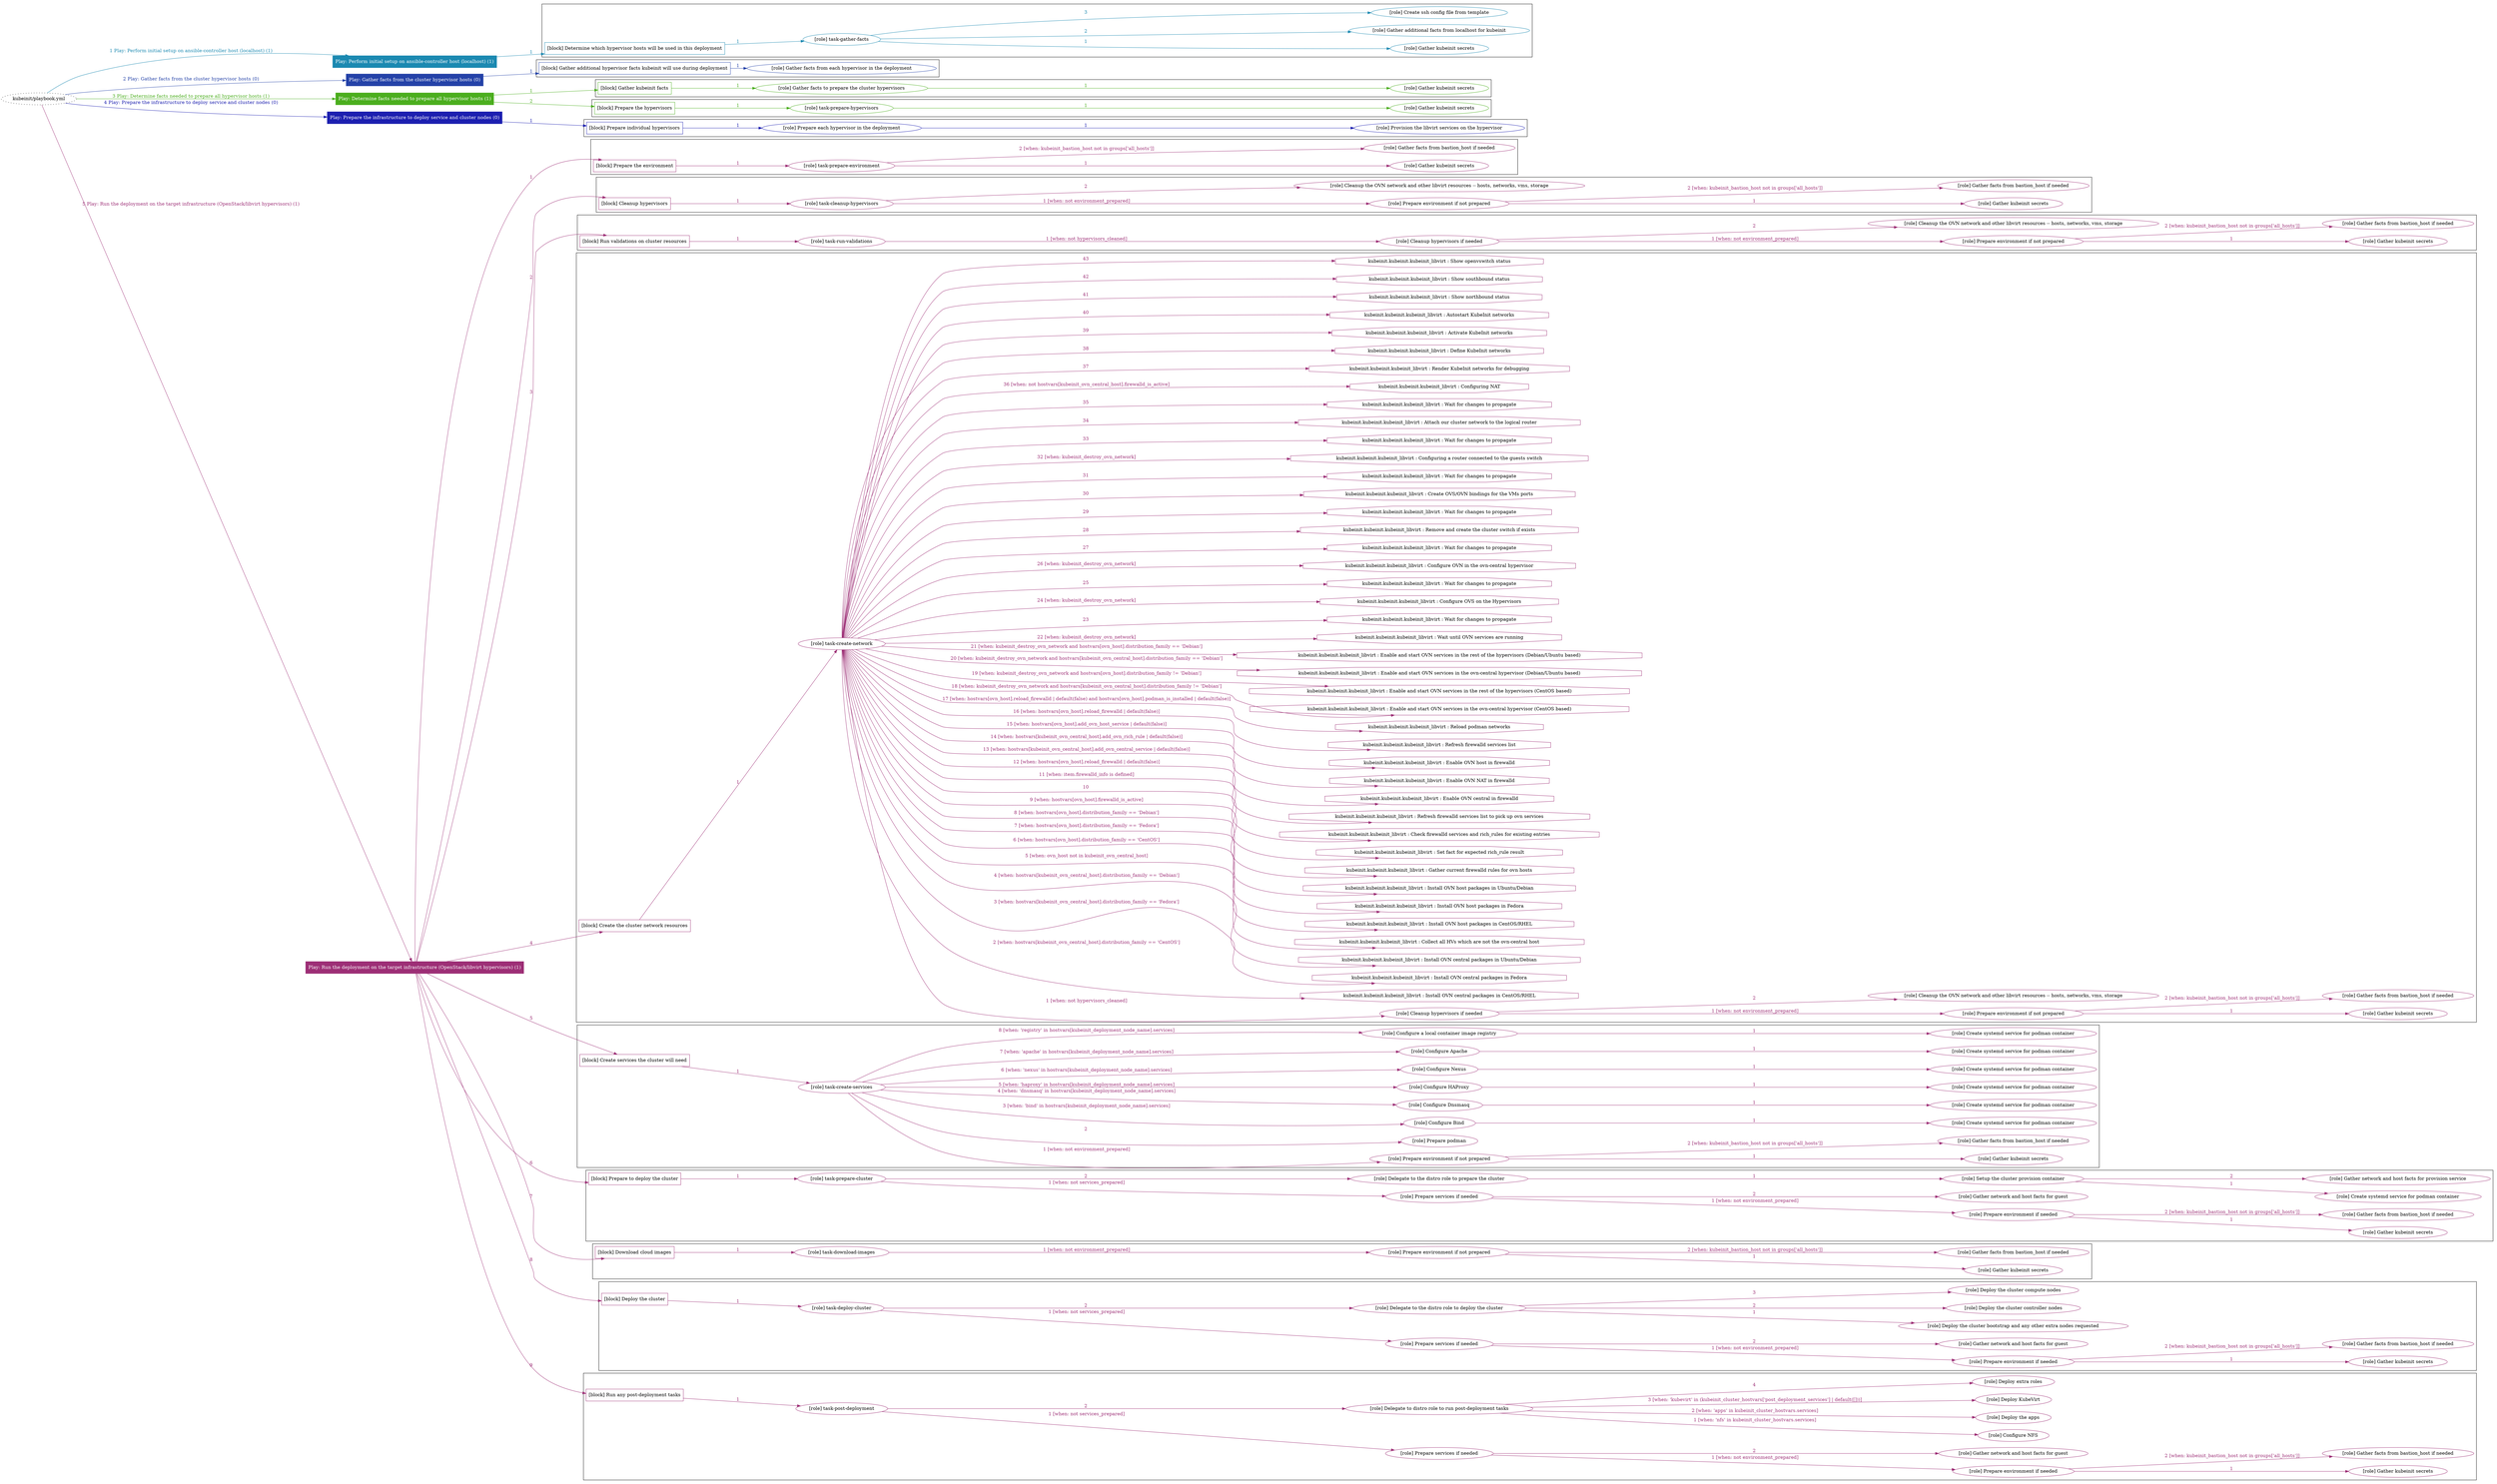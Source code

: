 digraph {
	graph [concentrate=true ordering=in rankdir=LR ratio=fill]
	edge [esep=5 sep=10]
	"kubeinit/playbook.yml" [URL="/home/runner/work/kubeinit/kubeinit/kubeinit/playbook.yml" id=playbook_f1f9f612 style=dotted]
	"kubeinit/playbook.yml" -> play_8430f37c [label="1 Play: Perform initial setup on ansible-controller host (localhost) (1)" color="#1b89b1" fontcolor="#1b89b1" id=edge_play_8430f37c labeltooltip="1 Play: Perform initial setup on ansible-controller host (localhost) (1)" tooltip="1 Play: Perform initial setup on ansible-controller host (localhost) (1)"]
	subgraph "Play: Perform initial setup on ansible-controller host (localhost) (1)" {
		play_8430f37c [label="Play: Perform initial setup on ansible-controller host (localhost) (1)" URL="/home/runner/work/kubeinit/kubeinit/kubeinit/playbook.yml" color="#1b89b1" fontcolor="#ffffff" id=play_8430f37c shape=box style=filled tooltip=localhost]
		play_8430f37c -> block_b08c1d87 [label=1 color="#1b89b1" fontcolor="#1b89b1" id=edge_block_b08c1d87 labeltooltip=1 tooltip=1]
		subgraph cluster_block_b08c1d87 {
			block_b08c1d87 [label="[block] Determine which hypervisor hosts will be used in this deployment" URL="/home/runner/work/kubeinit/kubeinit/kubeinit/playbook.yml" color="#1b89b1" id=block_b08c1d87 labeltooltip="Determine which hypervisor hosts will be used in this deployment" shape=box tooltip="Determine which hypervisor hosts will be used in this deployment"]
			block_b08c1d87 -> role_039c5c91 [label="1 " color="#1b89b1" fontcolor="#1b89b1" id=edge_role_039c5c91 labeltooltip="1 " tooltip="1 "]
			subgraph "task-gather-facts" {
				role_039c5c91 [label="[role] task-gather-facts" URL="/home/runner/work/kubeinit/kubeinit/kubeinit/playbook.yml" color="#1b89b1" id=role_039c5c91 tooltip="task-gather-facts"]
				role_039c5c91 -> role_9df698f4 [label="1 " color="#1b89b1" fontcolor="#1b89b1" id=edge_role_9df698f4 labeltooltip="1 " tooltip="1 "]
				subgraph "Gather kubeinit secrets" {
					role_9df698f4 [label="[role] Gather kubeinit secrets" URL="/home/runner/.ansible/collections/ansible_collections/kubeinit/kubeinit/roles/kubeinit_prepare/tasks/build_hypervisors_group.yml" color="#1b89b1" id=role_9df698f4 tooltip="Gather kubeinit secrets"]
				}
				role_039c5c91 -> role_21b0e276 [label="2 " color="#1b89b1" fontcolor="#1b89b1" id=edge_role_21b0e276 labeltooltip="2 " tooltip="2 "]
				subgraph "Gather additional facts from localhost for kubeinit" {
					role_21b0e276 [label="[role] Gather additional facts from localhost for kubeinit" URL="/home/runner/.ansible/collections/ansible_collections/kubeinit/kubeinit/roles/kubeinit_prepare/tasks/build_hypervisors_group.yml" color="#1b89b1" id=role_21b0e276 tooltip="Gather additional facts from localhost for kubeinit"]
				}
				role_039c5c91 -> role_9267051c [label="3 " color="#1b89b1" fontcolor="#1b89b1" id=edge_role_9267051c labeltooltip="3 " tooltip="3 "]
				subgraph "Create ssh config file from template" {
					role_9267051c [label="[role] Create ssh config file from template" URL="/home/runner/.ansible/collections/ansible_collections/kubeinit/kubeinit/roles/kubeinit_prepare/tasks/build_hypervisors_group.yml" color="#1b89b1" id=role_9267051c tooltip="Create ssh config file from template"]
				}
			}
		}
	}
	"kubeinit/playbook.yml" -> play_86b1609e [label="2 Play: Gather facts from the cluster hypervisor hosts (0)" color="#2442a8" fontcolor="#2442a8" id=edge_play_86b1609e labeltooltip="2 Play: Gather facts from the cluster hypervisor hosts (0)" tooltip="2 Play: Gather facts from the cluster hypervisor hosts (0)"]
	subgraph "Play: Gather facts from the cluster hypervisor hosts (0)" {
		play_86b1609e [label="Play: Gather facts from the cluster hypervisor hosts (0)" URL="/home/runner/work/kubeinit/kubeinit/kubeinit/playbook.yml" color="#2442a8" fontcolor="#ffffff" id=play_86b1609e shape=box style=filled tooltip="Play: Gather facts from the cluster hypervisor hosts (0)"]
		play_86b1609e -> block_466281a2 [label=1 color="#2442a8" fontcolor="#2442a8" id=edge_block_466281a2 labeltooltip=1 tooltip=1]
		subgraph cluster_block_466281a2 {
			block_466281a2 [label="[block] Gather additional hypervisor facts kubeinit will use during deployment" URL="/home/runner/work/kubeinit/kubeinit/kubeinit/playbook.yml" color="#2442a8" id=block_466281a2 labeltooltip="Gather additional hypervisor facts kubeinit will use during deployment" shape=box tooltip="Gather additional hypervisor facts kubeinit will use during deployment"]
			block_466281a2 -> role_1365920f [label="1 " color="#2442a8" fontcolor="#2442a8" id=edge_role_1365920f labeltooltip="1 " tooltip="1 "]
			subgraph "Gather facts from each hypervisor in the deployment" {
				role_1365920f [label="[role] Gather facts from each hypervisor in the deployment" URL="/home/runner/work/kubeinit/kubeinit/kubeinit/playbook.yml" color="#2442a8" id=role_1365920f tooltip="Gather facts from each hypervisor in the deployment"]
			}
		}
	}
	"kubeinit/playbook.yml" -> play_c428bd20 [label="3 Play: Determine facts needed to prepare all hypervisor hosts (1)" color="#4bae1e" fontcolor="#4bae1e" id=edge_play_c428bd20 labeltooltip="3 Play: Determine facts needed to prepare all hypervisor hosts (1)" tooltip="3 Play: Determine facts needed to prepare all hypervisor hosts (1)"]
	subgraph "Play: Determine facts needed to prepare all hypervisor hosts (1)" {
		play_c428bd20 [label="Play: Determine facts needed to prepare all hypervisor hosts (1)" URL="/home/runner/work/kubeinit/kubeinit/kubeinit/playbook.yml" color="#4bae1e" fontcolor="#ffffff" id=play_c428bd20 shape=box style=filled tooltip=localhost]
		play_c428bd20 -> block_c930b792 [label=1 color="#4bae1e" fontcolor="#4bae1e" id=edge_block_c930b792 labeltooltip=1 tooltip=1]
		subgraph cluster_block_c930b792 {
			block_c930b792 [label="[block] Gather kubeinit facts" URL="/home/runner/work/kubeinit/kubeinit/kubeinit/playbook.yml" color="#4bae1e" id=block_c930b792 labeltooltip="Gather kubeinit facts" shape=box tooltip="Gather kubeinit facts"]
			block_c930b792 -> role_d3cb44ef [label="1 " color="#4bae1e" fontcolor="#4bae1e" id=edge_role_d3cb44ef labeltooltip="1 " tooltip="1 "]
			subgraph "Gather facts to prepare the cluster hypervisors" {
				role_d3cb44ef [label="[role] Gather facts to prepare the cluster hypervisors" URL="/home/runner/work/kubeinit/kubeinit/kubeinit/playbook.yml" color="#4bae1e" id=role_d3cb44ef tooltip="Gather facts to prepare the cluster hypervisors"]
				role_d3cb44ef -> role_7942296c [label="1 " color="#4bae1e" fontcolor="#4bae1e" id=edge_role_7942296c labeltooltip="1 " tooltip="1 "]
				subgraph "Gather kubeinit secrets" {
					role_7942296c [label="[role] Gather kubeinit secrets" URL="/home/runner/.ansible/collections/ansible_collections/kubeinit/kubeinit/roles/kubeinit_prepare/tasks/gather_kubeinit_facts.yml" color="#4bae1e" id=role_7942296c tooltip="Gather kubeinit secrets"]
				}
			}
		}
		play_c428bd20 -> block_c7c65508 [label=2 color="#4bae1e" fontcolor="#4bae1e" id=edge_block_c7c65508 labeltooltip=2 tooltip=2]
		subgraph cluster_block_c7c65508 {
			block_c7c65508 [label="[block] Prepare the hypervisors" URL="/home/runner/work/kubeinit/kubeinit/kubeinit/playbook.yml" color="#4bae1e" id=block_c7c65508 labeltooltip="Prepare the hypervisors" shape=box tooltip="Prepare the hypervisors"]
			block_c7c65508 -> role_cd7b859d [label="1 " color="#4bae1e" fontcolor="#4bae1e" id=edge_role_cd7b859d labeltooltip="1 " tooltip="1 "]
			subgraph "task-prepare-hypervisors" {
				role_cd7b859d [label="[role] task-prepare-hypervisors" URL="/home/runner/work/kubeinit/kubeinit/kubeinit/playbook.yml" color="#4bae1e" id=role_cd7b859d tooltip="task-prepare-hypervisors"]
				role_cd7b859d -> role_cbbe7c7f [label="1 " color="#4bae1e" fontcolor="#4bae1e" id=edge_role_cbbe7c7f labeltooltip="1 " tooltip="1 "]
				subgraph "Gather kubeinit secrets" {
					role_cbbe7c7f [label="[role] Gather kubeinit secrets" URL="/home/runner/.ansible/collections/ansible_collections/kubeinit/kubeinit/roles/kubeinit_prepare/tasks/gather_kubeinit_facts.yml" color="#4bae1e" id=role_cbbe7c7f tooltip="Gather kubeinit secrets"]
				}
			}
		}
	}
	"kubeinit/playbook.yml" -> play_652a314a [label="4 Play: Prepare the infrastructure to deploy service and cluster nodes (0)" color="#1c1fb0" fontcolor="#1c1fb0" id=edge_play_652a314a labeltooltip="4 Play: Prepare the infrastructure to deploy service and cluster nodes (0)" tooltip="4 Play: Prepare the infrastructure to deploy service and cluster nodes (0)"]
	subgraph "Play: Prepare the infrastructure to deploy service and cluster nodes (0)" {
		play_652a314a [label="Play: Prepare the infrastructure to deploy service and cluster nodes (0)" URL="/home/runner/work/kubeinit/kubeinit/kubeinit/playbook.yml" color="#1c1fb0" fontcolor="#ffffff" id=play_652a314a shape=box style=filled tooltip="Play: Prepare the infrastructure to deploy service and cluster nodes (0)"]
		play_652a314a -> block_82d993ad [label=1 color="#1c1fb0" fontcolor="#1c1fb0" id=edge_block_82d993ad labeltooltip=1 tooltip=1]
		subgraph cluster_block_82d993ad {
			block_82d993ad [label="[block] Prepare individual hypervisors" URL="/home/runner/work/kubeinit/kubeinit/kubeinit/playbook.yml" color="#1c1fb0" id=block_82d993ad labeltooltip="Prepare individual hypervisors" shape=box tooltip="Prepare individual hypervisors"]
			block_82d993ad -> role_30e0bd5e [label="1 " color="#1c1fb0" fontcolor="#1c1fb0" id=edge_role_30e0bd5e labeltooltip="1 " tooltip="1 "]
			subgraph "Prepare each hypervisor in the deployment" {
				role_30e0bd5e [label="[role] Prepare each hypervisor in the deployment" URL="/home/runner/work/kubeinit/kubeinit/kubeinit/playbook.yml" color="#1c1fb0" id=role_30e0bd5e tooltip="Prepare each hypervisor in the deployment"]
				role_30e0bd5e -> role_9377dbbf [label="1 " color="#1c1fb0" fontcolor="#1c1fb0" id=edge_role_9377dbbf labeltooltip="1 " tooltip="1 "]
				subgraph "Provision the libvirt services on the hypervisor" {
					role_9377dbbf [label="[role] Provision the libvirt services on the hypervisor" URL="/home/runner/.ansible/collections/ansible_collections/kubeinit/kubeinit/roles/kubeinit_prepare/tasks/prepare_hypervisor.yml" color="#1c1fb0" id=role_9377dbbf tooltip="Provision the libvirt services on the hypervisor"]
				}
			}
		}
	}
	"kubeinit/playbook.yml" -> play_3e789268 [label="5 Play: Run the deployment on the target infrastructure (OpenStack/libvirt hypervisors) (1)" color="#9d2f76" fontcolor="#9d2f76" id=edge_play_3e789268 labeltooltip="5 Play: Run the deployment on the target infrastructure (OpenStack/libvirt hypervisors) (1)" tooltip="5 Play: Run the deployment on the target infrastructure (OpenStack/libvirt hypervisors) (1)"]
	subgraph "Play: Run the deployment on the target infrastructure (OpenStack/libvirt hypervisors) (1)" {
		play_3e789268 [label="Play: Run the deployment on the target infrastructure (OpenStack/libvirt hypervisors) (1)" URL="/home/runner/work/kubeinit/kubeinit/kubeinit/playbook.yml" color="#9d2f76" fontcolor="#ffffff" id=play_3e789268 shape=box style=filled tooltip=localhost]
		play_3e789268 -> block_27fded1b [label=1 color="#9d2f76" fontcolor="#9d2f76" id=edge_block_27fded1b labeltooltip=1 tooltip=1]
		subgraph cluster_block_27fded1b {
			block_27fded1b [label="[block] Prepare the environment" URL="/home/runner/work/kubeinit/kubeinit/kubeinit/playbook.yml" color="#9d2f76" id=block_27fded1b labeltooltip="Prepare the environment" shape=box tooltip="Prepare the environment"]
			block_27fded1b -> role_f3509fe5 [label="1 " color="#9d2f76" fontcolor="#9d2f76" id=edge_role_f3509fe5 labeltooltip="1 " tooltip="1 "]
			subgraph "task-prepare-environment" {
				role_f3509fe5 [label="[role] task-prepare-environment" URL="/home/runner/work/kubeinit/kubeinit/kubeinit/playbook.yml" color="#9d2f76" id=role_f3509fe5 tooltip="task-prepare-environment"]
				role_f3509fe5 -> role_7412015c [label="1 " color="#9d2f76" fontcolor="#9d2f76" id=edge_role_7412015c labeltooltip="1 " tooltip="1 "]
				subgraph "Gather kubeinit secrets" {
					role_7412015c [label="[role] Gather kubeinit secrets" URL="/home/runner/.ansible/collections/ansible_collections/kubeinit/kubeinit/roles/kubeinit_prepare/tasks/gather_kubeinit_facts.yml" color="#9d2f76" id=role_7412015c tooltip="Gather kubeinit secrets"]
				}
				role_f3509fe5 -> role_82cbbb5a [label="2 [when: kubeinit_bastion_host not in groups['all_hosts']]" color="#9d2f76" fontcolor="#9d2f76" id=edge_role_82cbbb5a labeltooltip="2 [when: kubeinit_bastion_host not in groups['all_hosts']]" tooltip="2 [when: kubeinit_bastion_host not in groups['all_hosts']]"]
				subgraph "Gather facts from bastion_host if needed" {
					role_82cbbb5a [label="[role] Gather facts from bastion_host if needed" URL="/home/runner/.ansible/collections/ansible_collections/kubeinit/kubeinit/roles/kubeinit_prepare/tasks/main.yml" color="#9d2f76" id=role_82cbbb5a tooltip="Gather facts from bastion_host if needed"]
				}
			}
		}
		play_3e789268 -> block_7529a16b [label=2 color="#9d2f76" fontcolor="#9d2f76" id=edge_block_7529a16b labeltooltip=2 tooltip=2]
		subgraph cluster_block_7529a16b {
			block_7529a16b [label="[block] Cleanup hypervisors" URL="/home/runner/work/kubeinit/kubeinit/kubeinit/playbook.yml" color="#9d2f76" id=block_7529a16b labeltooltip="Cleanup hypervisors" shape=box tooltip="Cleanup hypervisors"]
			block_7529a16b -> role_9c85934f [label="1 " color="#9d2f76" fontcolor="#9d2f76" id=edge_role_9c85934f labeltooltip="1 " tooltip="1 "]
			subgraph "task-cleanup-hypervisors" {
				role_9c85934f [label="[role] task-cleanup-hypervisors" URL="/home/runner/work/kubeinit/kubeinit/kubeinit/playbook.yml" color="#9d2f76" id=role_9c85934f tooltip="task-cleanup-hypervisors"]
				role_9c85934f -> role_e1c14902 [label="1 [when: not environment_prepared]" color="#9d2f76" fontcolor="#9d2f76" id=edge_role_e1c14902 labeltooltip="1 [when: not environment_prepared]" tooltip="1 [when: not environment_prepared]"]
				subgraph "Prepare environment if not prepared" {
					role_e1c14902 [label="[role] Prepare environment if not prepared" URL="/home/runner/.ansible/collections/ansible_collections/kubeinit/kubeinit/roles/kubeinit_libvirt/tasks/cleanup_hypervisors.yml" color="#9d2f76" id=role_e1c14902 tooltip="Prepare environment if not prepared"]
					role_e1c14902 -> role_d93d4c15 [label="1 " color="#9d2f76" fontcolor="#9d2f76" id=edge_role_d93d4c15 labeltooltip="1 " tooltip="1 "]
					subgraph "Gather kubeinit secrets" {
						role_d93d4c15 [label="[role] Gather kubeinit secrets" URL="/home/runner/.ansible/collections/ansible_collections/kubeinit/kubeinit/roles/kubeinit_prepare/tasks/gather_kubeinit_facts.yml" color="#9d2f76" id=role_d93d4c15 tooltip="Gather kubeinit secrets"]
					}
					role_e1c14902 -> role_0c62a19e [label="2 [when: kubeinit_bastion_host not in groups['all_hosts']]" color="#9d2f76" fontcolor="#9d2f76" id=edge_role_0c62a19e labeltooltip="2 [when: kubeinit_bastion_host not in groups['all_hosts']]" tooltip="2 [when: kubeinit_bastion_host not in groups['all_hosts']]"]
					subgraph "Gather facts from bastion_host if needed" {
						role_0c62a19e [label="[role] Gather facts from bastion_host if needed" URL="/home/runner/.ansible/collections/ansible_collections/kubeinit/kubeinit/roles/kubeinit_prepare/tasks/main.yml" color="#9d2f76" id=role_0c62a19e tooltip="Gather facts from bastion_host if needed"]
					}
				}
				role_9c85934f -> role_be1e108b [label="2 " color="#9d2f76" fontcolor="#9d2f76" id=edge_role_be1e108b labeltooltip="2 " tooltip="2 "]
				subgraph "Cleanup the OVN network and other libvirt resources -- hosts, networks, vms, storage" {
					role_be1e108b [label="[role] Cleanup the OVN network and other libvirt resources -- hosts, networks, vms, storage" URL="/home/runner/.ansible/collections/ansible_collections/kubeinit/kubeinit/roles/kubeinit_libvirt/tasks/cleanup_hypervisors.yml" color="#9d2f76" id=role_be1e108b tooltip="Cleanup the OVN network and other libvirt resources -- hosts, networks, vms, storage"]
				}
			}
		}
		play_3e789268 -> block_b1cac048 [label=3 color="#9d2f76" fontcolor="#9d2f76" id=edge_block_b1cac048 labeltooltip=3 tooltip=3]
		subgraph cluster_block_b1cac048 {
			block_b1cac048 [label="[block] Run validations on cluster resources" URL="/home/runner/work/kubeinit/kubeinit/kubeinit/playbook.yml" color="#9d2f76" id=block_b1cac048 labeltooltip="Run validations on cluster resources" shape=box tooltip="Run validations on cluster resources"]
			block_b1cac048 -> role_f270c45e [label="1 " color="#9d2f76" fontcolor="#9d2f76" id=edge_role_f270c45e labeltooltip="1 " tooltip="1 "]
			subgraph "task-run-validations" {
				role_f270c45e [label="[role] task-run-validations" URL="/home/runner/work/kubeinit/kubeinit/kubeinit/playbook.yml" color="#9d2f76" id=role_f270c45e tooltip="task-run-validations"]
				role_f270c45e -> role_8b4c8a3c [label="1 [when: not hypervisors_cleaned]" color="#9d2f76" fontcolor="#9d2f76" id=edge_role_8b4c8a3c labeltooltip="1 [when: not hypervisors_cleaned]" tooltip="1 [when: not hypervisors_cleaned]"]
				subgraph "Cleanup hypervisors if needed" {
					role_8b4c8a3c [label="[role] Cleanup hypervisors if needed" URL="/home/runner/.ansible/collections/ansible_collections/kubeinit/kubeinit/roles/kubeinit_validations/tasks/main.yml" color="#9d2f76" id=role_8b4c8a3c tooltip="Cleanup hypervisors if needed"]
					role_8b4c8a3c -> role_51698110 [label="1 [when: not environment_prepared]" color="#9d2f76" fontcolor="#9d2f76" id=edge_role_51698110 labeltooltip="1 [when: not environment_prepared]" tooltip="1 [when: not environment_prepared]"]
					subgraph "Prepare environment if not prepared" {
						role_51698110 [label="[role] Prepare environment if not prepared" URL="/home/runner/.ansible/collections/ansible_collections/kubeinit/kubeinit/roles/kubeinit_libvirt/tasks/cleanup_hypervisors.yml" color="#9d2f76" id=role_51698110 tooltip="Prepare environment if not prepared"]
						role_51698110 -> role_74e8b5a9 [label="1 " color="#9d2f76" fontcolor="#9d2f76" id=edge_role_74e8b5a9 labeltooltip="1 " tooltip="1 "]
						subgraph "Gather kubeinit secrets" {
							role_74e8b5a9 [label="[role] Gather kubeinit secrets" URL="/home/runner/.ansible/collections/ansible_collections/kubeinit/kubeinit/roles/kubeinit_prepare/tasks/gather_kubeinit_facts.yml" color="#9d2f76" id=role_74e8b5a9 tooltip="Gather kubeinit secrets"]
						}
						role_51698110 -> role_07437e7d [label="2 [when: kubeinit_bastion_host not in groups['all_hosts']]" color="#9d2f76" fontcolor="#9d2f76" id=edge_role_07437e7d labeltooltip="2 [when: kubeinit_bastion_host not in groups['all_hosts']]" tooltip="2 [when: kubeinit_bastion_host not in groups['all_hosts']]"]
						subgraph "Gather facts from bastion_host if needed" {
							role_07437e7d [label="[role] Gather facts from bastion_host if needed" URL="/home/runner/.ansible/collections/ansible_collections/kubeinit/kubeinit/roles/kubeinit_prepare/tasks/main.yml" color="#9d2f76" id=role_07437e7d tooltip="Gather facts from bastion_host if needed"]
						}
					}
					role_8b4c8a3c -> role_7fbda1af [label="2 " color="#9d2f76" fontcolor="#9d2f76" id=edge_role_7fbda1af labeltooltip="2 " tooltip="2 "]
					subgraph "Cleanup the OVN network and other libvirt resources -- hosts, networks, vms, storage" {
						role_7fbda1af [label="[role] Cleanup the OVN network and other libvirt resources -- hosts, networks, vms, storage" URL="/home/runner/.ansible/collections/ansible_collections/kubeinit/kubeinit/roles/kubeinit_libvirt/tasks/cleanup_hypervisors.yml" color="#9d2f76" id=role_7fbda1af tooltip="Cleanup the OVN network and other libvirt resources -- hosts, networks, vms, storage"]
					}
				}
			}
		}
		play_3e789268 -> block_ab827d4d [label=4 color="#9d2f76" fontcolor="#9d2f76" id=edge_block_ab827d4d labeltooltip=4 tooltip=4]
		subgraph cluster_block_ab827d4d {
			block_ab827d4d [label="[block] Create the cluster network resources" URL="/home/runner/work/kubeinit/kubeinit/kubeinit/playbook.yml" color="#9d2f76" id=block_ab827d4d labeltooltip="Create the cluster network resources" shape=box tooltip="Create the cluster network resources"]
			block_ab827d4d -> role_d21b5662 [label="1 " color="#9d2f76" fontcolor="#9d2f76" id=edge_role_d21b5662 labeltooltip="1 " tooltip="1 "]
			subgraph "task-create-network" {
				role_d21b5662 [label="[role] task-create-network" URL="/home/runner/work/kubeinit/kubeinit/kubeinit/playbook.yml" color="#9d2f76" id=role_d21b5662 tooltip="task-create-network"]
				role_d21b5662 -> role_8edb7cb0 [label="1 [when: not hypervisors_cleaned]" color="#9d2f76" fontcolor="#9d2f76" id=edge_role_8edb7cb0 labeltooltip="1 [when: not hypervisors_cleaned]" tooltip="1 [when: not hypervisors_cleaned]"]
				subgraph "Cleanup hypervisors if needed" {
					role_8edb7cb0 [label="[role] Cleanup hypervisors if needed" URL="/home/runner/.ansible/collections/ansible_collections/kubeinit/kubeinit/roles/kubeinit_libvirt/tasks/create_network.yml" color="#9d2f76" id=role_8edb7cb0 tooltip="Cleanup hypervisors if needed"]
					role_8edb7cb0 -> role_edf6fb08 [label="1 [when: not environment_prepared]" color="#9d2f76" fontcolor="#9d2f76" id=edge_role_edf6fb08 labeltooltip="1 [when: not environment_prepared]" tooltip="1 [when: not environment_prepared]"]
					subgraph "Prepare environment if not prepared" {
						role_edf6fb08 [label="[role] Prepare environment if not prepared" URL="/home/runner/.ansible/collections/ansible_collections/kubeinit/kubeinit/roles/kubeinit_libvirt/tasks/cleanup_hypervisors.yml" color="#9d2f76" id=role_edf6fb08 tooltip="Prepare environment if not prepared"]
						role_edf6fb08 -> role_203ca203 [label="1 " color="#9d2f76" fontcolor="#9d2f76" id=edge_role_203ca203 labeltooltip="1 " tooltip="1 "]
						subgraph "Gather kubeinit secrets" {
							role_203ca203 [label="[role] Gather kubeinit secrets" URL="/home/runner/.ansible/collections/ansible_collections/kubeinit/kubeinit/roles/kubeinit_prepare/tasks/gather_kubeinit_facts.yml" color="#9d2f76" id=role_203ca203 tooltip="Gather kubeinit secrets"]
						}
						role_edf6fb08 -> role_82158c9a [label="2 [when: kubeinit_bastion_host not in groups['all_hosts']]" color="#9d2f76" fontcolor="#9d2f76" id=edge_role_82158c9a labeltooltip="2 [when: kubeinit_bastion_host not in groups['all_hosts']]" tooltip="2 [when: kubeinit_bastion_host not in groups['all_hosts']]"]
						subgraph "Gather facts from bastion_host if needed" {
							role_82158c9a [label="[role] Gather facts from bastion_host if needed" URL="/home/runner/.ansible/collections/ansible_collections/kubeinit/kubeinit/roles/kubeinit_prepare/tasks/main.yml" color="#9d2f76" id=role_82158c9a tooltip="Gather facts from bastion_host if needed"]
						}
					}
					role_8edb7cb0 -> role_1b9b588d [label="2 " color="#9d2f76" fontcolor="#9d2f76" id=edge_role_1b9b588d labeltooltip="2 " tooltip="2 "]
					subgraph "Cleanup the OVN network and other libvirt resources -- hosts, networks, vms, storage" {
						role_1b9b588d [label="[role] Cleanup the OVN network and other libvirt resources -- hosts, networks, vms, storage" URL="/home/runner/.ansible/collections/ansible_collections/kubeinit/kubeinit/roles/kubeinit_libvirt/tasks/cleanup_hypervisors.yml" color="#9d2f76" id=role_1b9b588d tooltip="Cleanup the OVN network and other libvirt resources -- hosts, networks, vms, storage"]
					}
				}
				task_4ff5da86 [label="kubeinit.kubeinit.kubeinit_libvirt : Install OVN central packages in CentOS/RHEL" URL="/home/runner/.ansible/collections/ansible_collections/kubeinit/kubeinit/roles/kubeinit_libvirt/tasks/create_network.yml" color="#9d2f76" id=task_4ff5da86 shape=octagon tooltip="kubeinit.kubeinit.kubeinit_libvirt : Install OVN central packages in CentOS/RHEL"]
				role_d21b5662 -> task_4ff5da86 [label="2 [when: hostvars[kubeinit_ovn_central_host].distribution_family == 'CentOS']" color="#9d2f76" fontcolor="#9d2f76" id=edge_task_4ff5da86 labeltooltip="2 [when: hostvars[kubeinit_ovn_central_host].distribution_family == 'CentOS']" tooltip="2 [when: hostvars[kubeinit_ovn_central_host].distribution_family == 'CentOS']"]
				task_57518202 [label="kubeinit.kubeinit.kubeinit_libvirt : Install OVN central packages in Fedora" URL="/home/runner/.ansible/collections/ansible_collections/kubeinit/kubeinit/roles/kubeinit_libvirt/tasks/create_network.yml" color="#9d2f76" id=task_57518202 shape=octagon tooltip="kubeinit.kubeinit.kubeinit_libvirt : Install OVN central packages in Fedora"]
				role_d21b5662 -> task_57518202 [label="3 [when: hostvars[kubeinit_ovn_central_host].distribution_family == 'Fedora']" color="#9d2f76" fontcolor="#9d2f76" id=edge_task_57518202 labeltooltip="3 [when: hostvars[kubeinit_ovn_central_host].distribution_family == 'Fedora']" tooltip="3 [when: hostvars[kubeinit_ovn_central_host].distribution_family == 'Fedora']"]
				task_af6ad95d [label="kubeinit.kubeinit.kubeinit_libvirt : Install OVN central packages in Ubuntu/Debian" URL="/home/runner/.ansible/collections/ansible_collections/kubeinit/kubeinit/roles/kubeinit_libvirt/tasks/create_network.yml" color="#9d2f76" id=task_af6ad95d shape=octagon tooltip="kubeinit.kubeinit.kubeinit_libvirt : Install OVN central packages in Ubuntu/Debian"]
				role_d21b5662 -> task_af6ad95d [label="4 [when: hostvars[kubeinit_ovn_central_host].distribution_family == 'Debian']" color="#9d2f76" fontcolor="#9d2f76" id=edge_task_af6ad95d labeltooltip="4 [when: hostvars[kubeinit_ovn_central_host].distribution_family == 'Debian']" tooltip="4 [when: hostvars[kubeinit_ovn_central_host].distribution_family == 'Debian']"]
				task_802ce9f8 [label="kubeinit.kubeinit.kubeinit_libvirt : Collect all HVs which are not the ovn-central host" URL="/home/runner/.ansible/collections/ansible_collections/kubeinit/kubeinit/roles/kubeinit_libvirt/tasks/create_network.yml" color="#9d2f76" id=task_802ce9f8 shape=octagon tooltip="kubeinit.kubeinit.kubeinit_libvirt : Collect all HVs which are not the ovn-central host"]
				role_d21b5662 -> task_802ce9f8 [label="5 [when: ovn_host not in kubeinit_ovn_central_host]" color="#9d2f76" fontcolor="#9d2f76" id=edge_task_802ce9f8 labeltooltip="5 [when: ovn_host not in kubeinit_ovn_central_host]" tooltip="5 [when: ovn_host not in kubeinit_ovn_central_host]"]
				task_a82a1f2a [label="kubeinit.kubeinit.kubeinit_libvirt : Install OVN host packages in CentOS/RHEL" URL="/home/runner/.ansible/collections/ansible_collections/kubeinit/kubeinit/roles/kubeinit_libvirt/tasks/create_network.yml" color="#9d2f76" id=task_a82a1f2a shape=octagon tooltip="kubeinit.kubeinit.kubeinit_libvirt : Install OVN host packages in CentOS/RHEL"]
				role_d21b5662 -> task_a82a1f2a [label="6 [when: hostvars[ovn_host].distribution_family == 'CentOS']" color="#9d2f76" fontcolor="#9d2f76" id=edge_task_a82a1f2a labeltooltip="6 [when: hostvars[ovn_host].distribution_family == 'CentOS']" tooltip="6 [when: hostvars[ovn_host].distribution_family == 'CentOS']"]
				task_765bb4bc [label="kubeinit.kubeinit.kubeinit_libvirt : Install OVN host packages in Fedora" URL="/home/runner/.ansible/collections/ansible_collections/kubeinit/kubeinit/roles/kubeinit_libvirt/tasks/create_network.yml" color="#9d2f76" id=task_765bb4bc shape=octagon tooltip="kubeinit.kubeinit.kubeinit_libvirt : Install OVN host packages in Fedora"]
				role_d21b5662 -> task_765bb4bc [label="7 [when: hostvars[ovn_host].distribution_family == 'Fedora']" color="#9d2f76" fontcolor="#9d2f76" id=edge_task_765bb4bc labeltooltip="7 [when: hostvars[ovn_host].distribution_family == 'Fedora']" tooltip="7 [when: hostvars[ovn_host].distribution_family == 'Fedora']"]
				task_fc6918a1 [label="kubeinit.kubeinit.kubeinit_libvirt : Install OVN host packages in Ubuntu/Debian" URL="/home/runner/.ansible/collections/ansible_collections/kubeinit/kubeinit/roles/kubeinit_libvirt/tasks/create_network.yml" color="#9d2f76" id=task_fc6918a1 shape=octagon tooltip="kubeinit.kubeinit.kubeinit_libvirt : Install OVN host packages in Ubuntu/Debian"]
				role_d21b5662 -> task_fc6918a1 [label="8 [when: hostvars[ovn_host].distribution_family == 'Debian']" color="#9d2f76" fontcolor="#9d2f76" id=edge_task_fc6918a1 labeltooltip="8 [when: hostvars[ovn_host].distribution_family == 'Debian']" tooltip="8 [when: hostvars[ovn_host].distribution_family == 'Debian']"]
				task_72b6f838 [label="kubeinit.kubeinit.kubeinit_libvirt : Gather current firewalld rules for ovn hosts" URL="/home/runner/.ansible/collections/ansible_collections/kubeinit/kubeinit/roles/kubeinit_libvirt/tasks/create_network.yml" color="#9d2f76" id=task_72b6f838 shape=octagon tooltip="kubeinit.kubeinit.kubeinit_libvirt : Gather current firewalld rules for ovn hosts"]
				role_d21b5662 -> task_72b6f838 [label="9 [when: hostvars[ovn_host].firewalld_is_active]" color="#9d2f76" fontcolor="#9d2f76" id=edge_task_72b6f838 labeltooltip="9 [when: hostvars[ovn_host].firewalld_is_active]" tooltip="9 [when: hostvars[ovn_host].firewalld_is_active]"]
				task_7930c4a8 [label="kubeinit.kubeinit.kubeinit_libvirt : Set fact for expected rich_rule result" URL="/home/runner/.ansible/collections/ansible_collections/kubeinit/kubeinit/roles/kubeinit_libvirt/tasks/create_network.yml" color="#9d2f76" id=task_7930c4a8 shape=octagon tooltip="kubeinit.kubeinit.kubeinit_libvirt : Set fact for expected rich_rule result"]
				role_d21b5662 -> task_7930c4a8 [label="10 " color="#9d2f76" fontcolor="#9d2f76" id=edge_task_7930c4a8 labeltooltip="10 " tooltip="10 "]
				task_6c973ada [label="kubeinit.kubeinit.kubeinit_libvirt : Check firewalld services and rich_rules for existing entries" URL="/home/runner/.ansible/collections/ansible_collections/kubeinit/kubeinit/roles/kubeinit_libvirt/tasks/create_network.yml" color="#9d2f76" id=task_6c973ada shape=octagon tooltip="kubeinit.kubeinit.kubeinit_libvirt : Check firewalld services and rich_rules for existing entries"]
				role_d21b5662 -> task_6c973ada [label="11 [when: item.firewalld_info is defined]" color="#9d2f76" fontcolor="#9d2f76" id=edge_task_6c973ada labeltooltip="11 [when: item.firewalld_info is defined]" tooltip="11 [when: item.firewalld_info is defined]"]
				task_cb3ceab6 [label="kubeinit.kubeinit.kubeinit_libvirt : Refresh firewalld services list to pick up ovn services" URL="/home/runner/.ansible/collections/ansible_collections/kubeinit/kubeinit/roles/kubeinit_libvirt/tasks/create_network.yml" color="#9d2f76" id=task_cb3ceab6 shape=octagon tooltip="kubeinit.kubeinit.kubeinit_libvirt : Refresh firewalld services list to pick up ovn services"]
				role_d21b5662 -> task_cb3ceab6 [label="12 [when: hostvars[ovn_host].reload_firewalld | default(false)]" color="#9d2f76" fontcolor="#9d2f76" id=edge_task_cb3ceab6 labeltooltip="12 [when: hostvars[ovn_host].reload_firewalld | default(false)]" tooltip="12 [when: hostvars[ovn_host].reload_firewalld | default(false)]"]
				task_3480ed3d [label="kubeinit.kubeinit.kubeinit_libvirt : Enable OVN central in firewalld" URL="/home/runner/.ansible/collections/ansible_collections/kubeinit/kubeinit/roles/kubeinit_libvirt/tasks/create_network.yml" color="#9d2f76" id=task_3480ed3d shape=octagon tooltip="kubeinit.kubeinit.kubeinit_libvirt : Enable OVN central in firewalld"]
				role_d21b5662 -> task_3480ed3d [label="13 [when: hostvars[kubeinit_ovn_central_host].add_ovn_central_service | default(false)]" color="#9d2f76" fontcolor="#9d2f76" id=edge_task_3480ed3d labeltooltip="13 [when: hostvars[kubeinit_ovn_central_host].add_ovn_central_service | default(false)]" tooltip="13 [when: hostvars[kubeinit_ovn_central_host].add_ovn_central_service | default(false)]"]
				task_87eeb248 [label="kubeinit.kubeinit.kubeinit_libvirt : Enable OVN NAT in firewalld" URL="/home/runner/.ansible/collections/ansible_collections/kubeinit/kubeinit/roles/kubeinit_libvirt/tasks/create_network.yml" color="#9d2f76" id=task_87eeb248 shape=octagon tooltip="kubeinit.kubeinit.kubeinit_libvirt : Enable OVN NAT in firewalld"]
				role_d21b5662 -> task_87eeb248 [label="14 [when: hostvars[kubeinit_ovn_central_host].add_ovn_rich_rule | default(false)]" color="#9d2f76" fontcolor="#9d2f76" id=edge_task_87eeb248 labeltooltip="14 [when: hostvars[kubeinit_ovn_central_host].add_ovn_rich_rule | default(false)]" tooltip="14 [when: hostvars[kubeinit_ovn_central_host].add_ovn_rich_rule | default(false)]"]
				task_f613f7a1 [label="kubeinit.kubeinit.kubeinit_libvirt : Enable OVN host in firewalld" URL="/home/runner/.ansible/collections/ansible_collections/kubeinit/kubeinit/roles/kubeinit_libvirt/tasks/create_network.yml" color="#9d2f76" id=task_f613f7a1 shape=octagon tooltip="kubeinit.kubeinit.kubeinit_libvirt : Enable OVN host in firewalld"]
				role_d21b5662 -> task_f613f7a1 [label="15 [when: hostvars[ovn_host].add_ovn_host_service | default(false)]" color="#9d2f76" fontcolor="#9d2f76" id=edge_task_f613f7a1 labeltooltip="15 [when: hostvars[ovn_host].add_ovn_host_service | default(false)]" tooltip="15 [when: hostvars[ovn_host].add_ovn_host_service | default(false)]"]
				task_148d3e64 [label="kubeinit.kubeinit.kubeinit_libvirt : Refresh firewalld services list" URL="/home/runner/.ansible/collections/ansible_collections/kubeinit/kubeinit/roles/kubeinit_libvirt/tasks/create_network.yml" color="#9d2f76" id=task_148d3e64 shape=octagon tooltip="kubeinit.kubeinit.kubeinit_libvirt : Refresh firewalld services list"]
				role_d21b5662 -> task_148d3e64 [label="16 [when: hostvars[ovn_host].reload_firewalld | default(false)]" color="#9d2f76" fontcolor="#9d2f76" id=edge_task_148d3e64 labeltooltip="16 [when: hostvars[ovn_host].reload_firewalld | default(false)]" tooltip="16 [when: hostvars[ovn_host].reload_firewalld | default(false)]"]
				task_8e0f306d [label="kubeinit.kubeinit.kubeinit_libvirt : Reload podman networks" URL="/home/runner/.ansible/collections/ansible_collections/kubeinit/kubeinit/roles/kubeinit_libvirt/tasks/create_network.yml" color="#9d2f76" id=task_8e0f306d shape=octagon tooltip="kubeinit.kubeinit.kubeinit_libvirt : Reload podman networks"]
				role_d21b5662 -> task_8e0f306d [label="17 [when: hostvars[ovn_host].reload_firewalld | default(false) and hostvars[ovn_host].podman_is_installed | default(false)]" color="#9d2f76" fontcolor="#9d2f76" id=edge_task_8e0f306d labeltooltip="17 [when: hostvars[ovn_host].reload_firewalld | default(false) and hostvars[ovn_host].podman_is_installed | default(false)]" tooltip="17 [when: hostvars[ovn_host].reload_firewalld | default(false) and hostvars[ovn_host].podman_is_installed | default(false)]"]
				task_6a7b4d02 [label="kubeinit.kubeinit.kubeinit_libvirt : Enable and start OVN services in the ovn-central hypervisor (CentOS based)" URL="/home/runner/.ansible/collections/ansible_collections/kubeinit/kubeinit/roles/kubeinit_libvirt/tasks/create_network.yml" color="#9d2f76" id=task_6a7b4d02 shape=octagon tooltip="kubeinit.kubeinit.kubeinit_libvirt : Enable and start OVN services in the ovn-central hypervisor (CentOS based)"]
				role_d21b5662 -> task_6a7b4d02 [label="18 [when: kubeinit_destroy_ovn_network and hostvars[kubeinit_ovn_central_host].distribution_family != 'Debian']" color="#9d2f76" fontcolor="#9d2f76" id=edge_task_6a7b4d02 labeltooltip="18 [when: kubeinit_destroy_ovn_network and hostvars[kubeinit_ovn_central_host].distribution_family != 'Debian']" tooltip="18 [when: kubeinit_destroy_ovn_network and hostvars[kubeinit_ovn_central_host].distribution_family != 'Debian']"]
				task_317887c6 [label="kubeinit.kubeinit.kubeinit_libvirt : Enable and start OVN services in the rest of the hypervisors (CentOS based)" URL="/home/runner/.ansible/collections/ansible_collections/kubeinit/kubeinit/roles/kubeinit_libvirt/tasks/create_network.yml" color="#9d2f76" id=task_317887c6 shape=octagon tooltip="kubeinit.kubeinit.kubeinit_libvirt : Enable and start OVN services in the rest of the hypervisors (CentOS based)"]
				role_d21b5662 -> task_317887c6 [label="19 [when: kubeinit_destroy_ovn_network and hostvars[ovn_host].distribution_family != 'Debian']" color="#9d2f76" fontcolor="#9d2f76" id=edge_task_317887c6 labeltooltip="19 [when: kubeinit_destroy_ovn_network and hostvars[ovn_host].distribution_family != 'Debian']" tooltip="19 [when: kubeinit_destroy_ovn_network and hostvars[ovn_host].distribution_family != 'Debian']"]
				task_1acbe770 [label="kubeinit.kubeinit.kubeinit_libvirt : Enable and start OVN services in the ovn-central hypervisor (Debian/Ubuntu based)" URL="/home/runner/.ansible/collections/ansible_collections/kubeinit/kubeinit/roles/kubeinit_libvirt/tasks/create_network.yml" color="#9d2f76" id=task_1acbe770 shape=octagon tooltip="kubeinit.kubeinit.kubeinit_libvirt : Enable and start OVN services in the ovn-central hypervisor (Debian/Ubuntu based)"]
				role_d21b5662 -> task_1acbe770 [label="20 [when: kubeinit_destroy_ovn_network and hostvars[kubeinit_ovn_central_host].distribution_family == 'Debian']" color="#9d2f76" fontcolor="#9d2f76" id=edge_task_1acbe770 labeltooltip="20 [when: kubeinit_destroy_ovn_network and hostvars[kubeinit_ovn_central_host].distribution_family == 'Debian']" tooltip="20 [when: kubeinit_destroy_ovn_network and hostvars[kubeinit_ovn_central_host].distribution_family == 'Debian']"]
				task_52da0c64 [label="kubeinit.kubeinit.kubeinit_libvirt : Enable and start OVN services in the rest of the hypervisors (Debian/Ubuntu based)" URL="/home/runner/.ansible/collections/ansible_collections/kubeinit/kubeinit/roles/kubeinit_libvirt/tasks/create_network.yml" color="#9d2f76" id=task_52da0c64 shape=octagon tooltip="kubeinit.kubeinit.kubeinit_libvirt : Enable and start OVN services in the rest of the hypervisors (Debian/Ubuntu based)"]
				role_d21b5662 -> task_52da0c64 [label="21 [when: kubeinit_destroy_ovn_network and hostvars[ovn_host].distribution_family == 'Debian']" color="#9d2f76" fontcolor="#9d2f76" id=edge_task_52da0c64 labeltooltip="21 [when: kubeinit_destroy_ovn_network and hostvars[ovn_host].distribution_family == 'Debian']" tooltip="21 [when: kubeinit_destroy_ovn_network and hostvars[ovn_host].distribution_family == 'Debian']"]
				task_063c5844 [label="kubeinit.kubeinit.kubeinit_libvirt : Wait until OVN services are running" URL="/home/runner/.ansible/collections/ansible_collections/kubeinit/kubeinit/roles/kubeinit_libvirt/tasks/create_network.yml" color="#9d2f76" id=task_063c5844 shape=octagon tooltip="kubeinit.kubeinit.kubeinit_libvirt : Wait until OVN services are running"]
				role_d21b5662 -> task_063c5844 [label="22 [when: kubeinit_destroy_ovn_network]" color="#9d2f76" fontcolor="#9d2f76" id=edge_task_063c5844 labeltooltip="22 [when: kubeinit_destroy_ovn_network]" tooltip="22 [when: kubeinit_destroy_ovn_network]"]
				task_4e8276d3 [label="kubeinit.kubeinit.kubeinit_libvirt : Wait for changes to propagate" URL="/home/runner/.ansible/collections/ansible_collections/kubeinit/kubeinit/roles/kubeinit_libvirt/tasks/create_network.yml" color="#9d2f76" id=task_4e8276d3 shape=octagon tooltip="kubeinit.kubeinit.kubeinit_libvirt : Wait for changes to propagate"]
				role_d21b5662 -> task_4e8276d3 [label="23 " color="#9d2f76" fontcolor="#9d2f76" id=edge_task_4e8276d3 labeltooltip="23 " tooltip="23 "]
				task_c02d47b4 [label="kubeinit.kubeinit.kubeinit_libvirt : Configure OVS on the Hypervisors" URL="/home/runner/.ansible/collections/ansible_collections/kubeinit/kubeinit/roles/kubeinit_libvirt/tasks/create_network.yml" color="#9d2f76" id=task_c02d47b4 shape=octagon tooltip="kubeinit.kubeinit.kubeinit_libvirt : Configure OVS on the Hypervisors"]
				role_d21b5662 -> task_c02d47b4 [label="24 [when: kubeinit_destroy_ovn_network]" color="#9d2f76" fontcolor="#9d2f76" id=edge_task_c02d47b4 labeltooltip="24 [when: kubeinit_destroy_ovn_network]" tooltip="24 [when: kubeinit_destroy_ovn_network]"]
				task_67459f19 [label="kubeinit.kubeinit.kubeinit_libvirt : Wait for changes to propagate" URL="/home/runner/.ansible/collections/ansible_collections/kubeinit/kubeinit/roles/kubeinit_libvirt/tasks/create_network.yml" color="#9d2f76" id=task_67459f19 shape=octagon tooltip="kubeinit.kubeinit.kubeinit_libvirt : Wait for changes to propagate"]
				role_d21b5662 -> task_67459f19 [label="25 " color="#9d2f76" fontcolor="#9d2f76" id=edge_task_67459f19 labeltooltip="25 " tooltip="25 "]
				task_93463ead [label="kubeinit.kubeinit.kubeinit_libvirt : Configure OVN in the ovn-central hypervisor" URL="/home/runner/.ansible/collections/ansible_collections/kubeinit/kubeinit/roles/kubeinit_libvirt/tasks/create_network.yml" color="#9d2f76" id=task_93463ead shape=octagon tooltip="kubeinit.kubeinit.kubeinit_libvirt : Configure OVN in the ovn-central hypervisor"]
				role_d21b5662 -> task_93463ead [label="26 [when: kubeinit_destroy_ovn_network]" color="#9d2f76" fontcolor="#9d2f76" id=edge_task_93463ead labeltooltip="26 [when: kubeinit_destroy_ovn_network]" tooltip="26 [when: kubeinit_destroy_ovn_network]"]
				task_378ee393 [label="kubeinit.kubeinit.kubeinit_libvirt : Wait for changes to propagate" URL="/home/runner/.ansible/collections/ansible_collections/kubeinit/kubeinit/roles/kubeinit_libvirt/tasks/create_network.yml" color="#9d2f76" id=task_378ee393 shape=octagon tooltip="kubeinit.kubeinit.kubeinit_libvirt : Wait for changes to propagate"]
				role_d21b5662 -> task_378ee393 [label="27 " color="#9d2f76" fontcolor="#9d2f76" id=edge_task_378ee393 labeltooltip="27 " tooltip="27 "]
				task_fc81ee87 [label="kubeinit.kubeinit.kubeinit_libvirt : Remove and create the cluster switch if exists" URL="/home/runner/.ansible/collections/ansible_collections/kubeinit/kubeinit/roles/kubeinit_libvirt/tasks/create_network.yml" color="#9d2f76" id=task_fc81ee87 shape=octagon tooltip="kubeinit.kubeinit.kubeinit_libvirt : Remove and create the cluster switch if exists"]
				role_d21b5662 -> task_fc81ee87 [label="28 " color="#9d2f76" fontcolor="#9d2f76" id=edge_task_fc81ee87 labeltooltip="28 " tooltip="28 "]
				task_8e7812d7 [label="kubeinit.kubeinit.kubeinit_libvirt : Wait for changes to propagate" URL="/home/runner/.ansible/collections/ansible_collections/kubeinit/kubeinit/roles/kubeinit_libvirt/tasks/create_network.yml" color="#9d2f76" id=task_8e7812d7 shape=octagon tooltip="kubeinit.kubeinit.kubeinit_libvirt : Wait for changes to propagate"]
				role_d21b5662 -> task_8e7812d7 [label="29 " color="#9d2f76" fontcolor="#9d2f76" id=edge_task_8e7812d7 labeltooltip="29 " tooltip="29 "]
				task_0df55bca [label="kubeinit.kubeinit.kubeinit_libvirt : Create OVS/OVN bindings for the VMs ports" URL="/home/runner/.ansible/collections/ansible_collections/kubeinit/kubeinit/roles/kubeinit_libvirt/tasks/create_network.yml" color="#9d2f76" id=task_0df55bca shape=octagon tooltip="kubeinit.kubeinit.kubeinit_libvirt : Create OVS/OVN bindings for the VMs ports"]
				role_d21b5662 -> task_0df55bca [label="30 " color="#9d2f76" fontcolor="#9d2f76" id=edge_task_0df55bca labeltooltip="30 " tooltip="30 "]
				task_0e776002 [label="kubeinit.kubeinit.kubeinit_libvirt : Wait for changes to propagate" URL="/home/runner/.ansible/collections/ansible_collections/kubeinit/kubeinit/roles/kubeinit_libvirt/tasks/create_network.yml" color="#9d2f76" id=task_0e776002 shape=octagon tooltip="kubeinit.kubeinit.kubeinit_libvirt : Wait for changes to propagate"]
				role_d21b5662 -> task_0e776002 [label="31 " color="#9d2f76" fontcolor="#9d2f76" id=edge_task_0e776002 labeltooltip="31 " tooltip="31 "]
				task_8603c8c6 [label="kubeinit.kubeinit.kubeinit_libvirt : Configuring a router connected to the guests switch" URL="/home/runner/.ansible/collections/ansible_collections/kubeinit/kubeinit/roles/kubeinit_libvirt/tasks/create_network.yml" color="#9d2f76" id=task_8603c8c6 shape=octagon tooltip="kubeinit.kubeinit.kubeinit_libvirt : Configuring a router connected to the guests switch"]
				role_d21b5662 -> task_8603c8c6 [label="32 [when: kubeinit_destroy_ovn_network]" color="#9d2f76" fontcolor="#9d2f76" id=edge_task_8603c8c6 labeltooltip="32 [when: kubeinit_destroy_ovn_network]" tooltip="32 [when: kubeinit_destroy_ovn_network]"]
				task_fc475f87 [label="kubeinit.kubeinit.kubeinit_libvirt : Wait for changes to propagate" URL="/home/runner/.ansible/collections/ansible_collections/kubeinit/kubeinit/roles/kubeinit_libvirt/tasks/create_network.yml" color="#9d2f76" id=task_fc475f87 shape=octagon tooltip="kubeinit.kubeinit.kubeinit_libvirt : Wait for changes to propagate"]
				role_d21b5662 -> task_fc475f87 [label="33 " color="#9d2f76" fontcolor="#9d2f76" id=edge_task_fc475f87 labeltooltip="33 " tooltip="33 "]
				task_47e5d6e3 [label="kubeinit.kubeinit.kubeinit_libvirt : Attach our cluster network to the logical router" URL="/home/runner/.ansible/collections/ansible_collections/kubeinit/kubeinit/roles/kubeinit_libvirt/tasks/create_network.yml" color="#9d2f76" id=task_47e5d6e3 shape=octagon tooltip="kubeinit.kubeinit.kubeinit_libvirt : Attach our cluster network to the logical router"]
				role_d21b5662 -> task_47e5d6e3 [label="34 " color="#9d2f76" fontcolor="#9d2f76" id=edge_task_47e5d6e3 labeltooltip="34 " tooltip="34 "]
				task_4df6ad2a [label="kubeinit.kubeinit.kubeinit_libvirt : Wait for changes to propagate" URL="/home/runner/.ansible/collections/ansible_collections/kubeinit/kubeinit/roles/kubeinit_libvirt/tasks/create_network.yml" color="#9d2f76" id=task_4df6ad2a shape=octagon tooltip="kubeinit.kubeinit.kubeinit_libvirt : Wait for changes to propagate"]
				role_d21b5662 -> task_4df6ad2a [label="35 " color="#9d2f76" fontcolor="#9d2f76" id=edge_task_4df6ad2a labeltooltip="35 " tooltip="35 "]
				task_9a89ec67 [label="kubeinit.kubeinit.kubeinit_libvirt : Configuring NAT" URL="/home/runner/.ansible/collections/ansible_collections/kubeinit/kubeinit/roles/kubeinit_libvirt/tasks/create_network.yml" color="#9d2f76" id=task_9a89ec67 shape=octagon tooltip="kubeinit.kubeinit.kubeinit_libvirt : Configuring NAT"]
				role_d21b5662 -> task_9a89ec67 [label="36 [when: not hostvars[kubeinit_ovn_central_host].firewalld_is_active]" color="#9d2f76" fontcolor="#9d2f76" id=edge_task_9a89ec67 labeltooltip="36 [when: not hostvars[kubeinit_ovn_central_host].firewalld_is_active]" tooltip="36 [when: not hostvars[kubeinit_ovn_central_host].firewalld_is_active]"]
				task_2837b635 [label="kubeinit.kubeinit.kubeinit_libvirt : Render KubeInit networks for debugging" URL="/home/runner/.ansible/collections/ansible_collections/kubeinit/kubeinit/roles/kubeinit_libvirt/tasks/create_network.yml" color="#9d2f76" id=task_2837b635 shape=octagon tooltip="kubeinit.kubeinit.kubeinit_libvirt : Render KubeInit networks for debugging"]
				role_d21b5662 -> task_2837b635 [label="37 " color="#9d2f76" fontcolor="#9d2f76" id=edge_task_2837b635 labeltooltip="37 " tooltip="37 "]
				task_c64aa2e1 [label="kubeinit.kubeinit.kubeinit_libvirt : Define KubeInit networks" URL="/home/runner/.ansible/collections/ansible_collections/kubeinit/kubeinit/roles/kubeinit_libvirt/tasks/create_network.yml" color="#9d2f76" id=task_c64aa2e1 shape=octagon tooltip="kubeinit.kubeinit.kubeinit_libvirt : Define KubeInit networks"]
				role_d21b5662 -> task_c64aa2e1 [label="38 " color="#9d2f76" fontcolor="#9d2f76" id=edge_task_c64aa2e1 labeltooltip="38 " tooltip="38 "]
				task_dbacc97c [label="kubeinit.kubeinit.kubeinit_libvirt : Activate KubeInit networks" URL="/home/runner/.ansible/collections/ansible_collections/kubeinit/kubeinit/roles/kubeinit_libvirt/tasks/create_network.yml" color="#9d2f76" id=task_dbacc97c shape=octagon tooltip="kubeinit.kubeinit.kubeinit_libvirt : Activate KubeInit networks"]
				role_d21b5662 -> task_dbacc97c [label="39 " color="#9d2f76" fontcolor="#9d2f76" id=edge_task_dbacc97c labeltooltip="39 " tooltip="39 "]
				task_c00f114b [label="kubeinit.kubeinit.kubeinit_libvirt : Autostart KubeInit networks" URL="/home/runner/.ansible/collections/ansible_collections/kubeinit/kubeinit/roles/kubeinit_libvirt/tasks/create_network.yml" color="#9d2f76" id=task_c00f114b shape=octagon tooltip="kubeinit.kubeinit.kubeinit_libvirt : Autostart KubeInit networks"]
				role_d21b5662 -> task_c00f114b [label="40 " color="#9d2f76" fontcolor="#9d2f76" id=edge_task_c00f114b labeltooltip="40 " tooltip="40 "]
				task_58954b99 [label="kubeinit.kubeinit.kubeinit_libvirt : Show northbound status" URL="/home/runner/.ansible/collections/ansible_collections/kubeinit/kubeinit/roles/kubeinit_libvirt/tasks/create_network.yml" color="#9d2f76" id=task_58954b99 shape=octagon tooltip="kubeinit.kubeinit.kubeinit_libvirt : Show northbound status"]
				role_d21b5662 -> task_58954b99 [label="41 " color="#9d2f76" fontcolor="#9d2f76" id=edge_task_58954b99 labeltooltip="41 " tooltip="41 "]
				task_9588735e [label="kubeinit.kubeinit.kubeinit_libvirt : Show southbound status" URL="/home/runner/.ansible/collections/ansible_collections/kubeinit/kubeinit/roles/kubeinit_libvirt/tasks/create_network.yml" color="#9d2f76" id=task_9588735e shape=octagon tooltip="kubeinit.kubeinit.kubeinit_libvirt : Show southbound status"]
				role_d21b5662 -> task_9588735e [label="42 " color="#9d2f76" fontcolor="#9d2f76" id=edge_task_9588735e labeltooltip="42 " tooltip="42 "]
				task_dedba83a [label="kubeinit.kubeinit.kubeinit_libvirt : Show openvswitch status" URL="/home/runner/.ansible/collections/ansible_collections/kubeinit/kubeinit/roles/kubeinit_libvirt/tasks/create_network.yml" color="#9d2f76" id=task_dedba83a shape=octagon tooltip="kubeinit.kubeinit.kubeinit_libvirt : Show openvswitch status"]
				role_d21b5662 -> task_dedba83a [label="43 " color="#9d2f76" fontcolor="#9d2f76" id=edge_task_dedba83a labeltooltip="43 " tooltip="43 "]
			}
		}
		play_3e789268 -> block_de00358c [label=5 color="#9d2f76" fontcolor="#9d2f76" id=edge_block_de00358c labeltooltip=5 tooltip=5]
		subgraph cluster_block_de00358c {
			block_de00358c [label="[block] Create services the cluster will need" URL="/home/runner/work/kubeinit/kubeinit/kubeinit/playbook.yml" color="#9d2f76" id=block_de00358c labeltooltip="Create services the cluster will need" shape=box tooltip="Create services the cluster will need"]
			block_de00358c -> role_9154a0a5 [label="1 " color="#9d2f76" fontcolor="#9d2f76" id=edge_role_9154a0a5 labeltooltip="1 " tooltip="1 "]
			subgraph "task-create-services" {
				role_9154a0a5 [label="[role] task-create-services" URL="/home/runner/work/kubeinit/kubeinit/kubeinit/playbook.yml" color="#9d2f76" id=role_9154a0a5 tooltip="task-create-services"]
				role_9154a0a5 -> role_ce9f0b81 [label="1 [when: not environment_prepared]" color="#9d2f76" fontcolor="#9d2f76" id=edge_role_ce9f0b81 labeltooltip="1 [when: not environment_prepared]" tooltip="1 [when: not environment_prepared]"]
				subgraph "Prepare environment if not prepared" {
					role_ce9f0b81 [label="[role] Prepare environment if not prepared" URL="/home/runner/.ansible/collections/ansible_collections/kubeinit/kubeinit/roles/kubeinit_services/tasks/main.yml" color="#9d2f76" id=role_ce9f0b81 tooltip="Prepare environment if not prepared"]
					role_ce9f0b81 -> role_596ab68b [label="1 " color="#9d2f76" fontcolor="#9d2f76" id=edge_role_596ab68b labeltooltip="1 " tooltip="1 "]
					subgraph "Gather kubeinit secrets" {
						role_596ab68b [label="[role] Gather kubeinit secrets" URL="/home/runner/.ansible/collections/ansible_collections/kubeinit/kubeinit/roles/kubeinit_prepare/tasks/gather_kubeinit_facts.yml" color="#9d2f76" id=role_596ab68b tooltip="Gather kubeinit secrets"]
					}
					role_ce9f0b81 -> role_7660d9bb [label="2 [when: kubeinit_bastion_host not in groups['all_hosts']]" color="#9d2f76" fontcolor="#9d2f76" id=edge_role_7660d9bb labeltooltip="2 [when: kubeinit_bastion_host not in groups['all_hosts']]" tooltip="2 [when: kubeinit_bastion_host not in groups['all_hosts']]"]
					subgraph "Gather facts from bastion_host if needed" {
						role_7660d9bb [label="[role] Gather facts from bastion_host if needed" URL="/home/runner/.ansible/collections/ansible_collections/kubeinit/kubeinit/roles/kubeinit_prepare/tasks/main.yml" color="#9d2f76" id=role_7660d9bb tooltip="Gather facts from bastion_host if needed"]
					}
				}
				role_9154a0a5 -> role_d025fe31 [label="2 " color="#9d2f76" fontcolor="#9d2f76" id=edge_role_d025fe31 labeltooltip="2 " tooltip="2 "]
				subgraph "Prepare podman" {
					role_d025fe31 [label="[role] Prepare podman" URL="/home/runner/.ansible/collections/ansible_collections/kubeinit/kubeinit/roles/kubeinit_services/tasks/00_create_service_pod.yml" color="#9d2f76" id=role_d025fe31 tooltip="Prepare podman"]
				}
				role_9154a0a5 -> role_bcee045c [label="3 [when: 'bind' in hostvars[kubeinit_deployment_node_name].services]" color="#9d2f76" fontcolor="#9d2f76" id=edge_role_bcee045c labeltooltip="3 [when: 'bind' in hostvars[kubeinit_deployment_node_name].services]" tooltip="3 [when: 'bind' in hostvars[kubeinit_deployment_node_name].services]"]
				subgraph "Configure Bind" {
					role_bcee045c [label="[role] Configure Bind" URL="/home/runner/.ansible/collections/ansible_collections/kubeinit/kubeinit/roles/kubeinit_services/tasks/start_services_containers.yml" color="#9d2f76" id=role_bcee045c tooltip="Configure Bind"]
					role_bcee045c -> role_6e576360 [label="1 " color="#9d2f76" fontcolor="#9d2f76" id=edge_role_6e576360 labeltooltip="1 " tooltip="1 "]
					subgraph "Create systemd service for podman container" {
						role_6e576360 [label="[role] Create systemd service for podman container" URL="/home/runner/.ansible/collections/ansible_collections/kubeinit/kubeinit/roles/kubeinit_bind/tasks/main.yml" color="#9d2f76" id=role_6e576360 tooltip="Create systemd service for podman container"]
					}
				}
				role_9154a0a5 -> role_153b2dbc [label="4 [when: 'dnsmasq' in hostvars[kubeinit_deployment_node_name].services]" color="#9d2f76" fontcolor="#9d2f76" id=edge_role_153b2dbc labeltooltip="4 [when: 'dnsmasq' in hostvars[kubeinit_deployment_node_name].services]" tooltip="4 [when: 'dnsmasq' in hostvars[kubeinit_deployment_node_name].services]"]
				subgraph "Configure Dnsmasq" {
					role_153b2dbc [label="[role] Configure Dnsmasq" URL="/home/runner/.ansible/collections/ansible_collections/kubeinit/kubeinit/roles/kubeinit_services/tasks/start_services_containers.yml" color="#9d2f76" id=role_153b2dbc tooltip="Configure Dnsmasq"]
					role_153b2dbc -> role_81757aff [label="1 " color="#9d2f76" fontcolor="#9d2f76" id=edge_role_81757aff labeltooltip="1 " tooltip="1 "]
					subgraph "Create systemd service for podman container" {
						role_81757aff [label="[role] Create systemd service for podman container" URL="/home/runner/.ansible/collections/ansible_collections/kubeinit/kubeinit/roles/kubeinit_dnsmasq/tasks/main.yml" color="#9d2f76" id=role_81757aff tooltip="Create systemd service for podman container"]
					}
				}
				role_9154a0a5 -> role_3109be56 [label="5 [when: 'haproxy' in hostvars[kubeinit_deployment_node_name].services]" color="#9d2f76" fontcolor="#9d2f76" id=edge_role_3109be56 labeltooltip="5 [when: 'haproxy' in hostvars[kubeinit_deployment_node_name].services]" tooltip="5 [when: 'haproxy' in hostvars[kubeinit_deployment_node_name].services]"]
				subgraph "Configure HAProxy" {
					role_3109be56 [label="[role] Configure HAProxy" URL="/home/runner/.ansible/collections/ansible_collections/kubeinit/kubeinit/roles/kubeinit_services/tasks/start_services_containers.yml" color="#9d2f76" id=role_3109be56 tooltip="Configure HAProxy"]
					role_3109be56 -> role_5bc1c04a [label="1 " color="#9d2f76" fontcolor="#9d2f76" id=edge_role_5bc1c04a labeltooltip="1 " tooltip="1 "]
					subgraph "Create systemd service for podman container" {
						role_5bc1c04a [label="[role] Create systemd service for podman container" URL="/home/runner/.ansible/collections/ansible_collections/kubeinit/kubeinit/roles/kubeinit_haproxy/tasks/main.yml" color="#9d2f76" id=role_5bc1c04a tooltip="Create systemd service for podman container"]
					}
				}
				role_9154a0a5 -> role_95479ee1 [label="6 [when: 'nexus' in hostvars[kubeinit_deployment_node_name].services]" color="#9d2f76" fontcolor="#9d2f76" id=edge_role_95479ee1 labeltooltip="6 [when: 'nexus' in hostvars[kubeinit_deployment_node_name].services]" tooltip="6 [when: 'nexus' in hostvars[kubeinit_deployment_node_name].services]"]
				subgraph "Configure Nexus" {
					role_95479ee1 [label="[role] Configure Nexus" URL="/home/runner/.ansible/collections/ansible_collections/kubeinit/kubeinit/roles/kubeinit_services/tasks/start_services_containers.yml" color="#9d2f76" id=role_95479ee1 tooltip="Configure Nexus"]
					role_95479ee1 -> role_3f2b83bf [label="1 " color="#9d2f76" fontcolor="#9d2f76" id=edge_role_3f2b83bf labeltooltip="1 " tooltip="1 "]
					subgraph "Create systemd service for podman container" {
						role_3f2b83bf [label="[role] Create systemd service for podman container" URL="/home/runner/.ansible/collections/ansible_collections/kubeinit/kubeinit/roles/kubeinit_nexus/tasks/main.yml" color="#9d2f76" id=role_3f2b83bf tooltip="Create systemd service for podman container"]
					}
				}
				role_9154a0a5 -> role_a4f0ce1e [label="7 [when: 'apache' in hostvars[kubeinit_deployment_node_name].services]" color="#9d2f76" fontcolor="#9d2f76" id=edge_role_a4f0ce1e labeltooltip="7 [when: 'apache' in hostvars[kubeinit_deployment_node_name].services]" tooltip="7 [when: 'apache' in hostvars[kubeinit_deployment_node_name].services]"]
				subgraph "Configure Apache" {
					role_a4f0ce1e [label="[role] Configure Apache" URL="/home/runner/.ansible/collections/ansible_collections/kubeinit/kubeinit/roles/kubeinit_services/tasks/start_services_containers.yml" color="#9d2f76" id=role_a4f0ce1e tooltip="Configure Apache"]
					role_a4f0ce1e -> role_efef23cd [label="1 " color="#9d2f76" fontcolor="#9d2f76" id=edge_role_efef23cd labeltooltip="1 " tooltip="1 "]
					subgraph "Create systemd service for podman container" {
						role_efef23cd [label="[role] Create systemd service for podman container" URL="/home/runner/.ansible/collections/ansible_collections/kubeinit/kubeinit/roles/kubeinit_apache/tasks/main.yml" color="#9d2f76" id=role_efef23cd tooltip="Create systemd service for podman container"]
					}
				}
				role_9154a0a5 -> role_1ab028c5 [label="8 [when: 'registry' in hostvars[kubeinit_deployment_node_name].services]" color="#9d2f76" fontcolor="#9d2f76" id=edge_role_1ab028c5 labeltooltip="8 [when: 'registry' in hostvars[kubeinit_deployment_node_name].services]" tooltip="8 [when: 'registry' in hostvars[kubeinit_deployment_node_name].services]"]
				subgraph "Configure a local container image registry" {
					role_1ab028c5 [label="[role] Configure a local container image registry" URL="/home/runner/.ansible/collections/ansible_collections/kubeinit/kubeinit/roles/kubeinit_services/tasks/start_services_containers.yml" color="#9d2f76" id=role_1ab028c5 tooltip="Configure a local container image registry"]
					role_1ab028c5 -> role_a8da614e [label="1 " color="#9d2f76" fontcolor="#9d2f76" id=edge_role_a8da614e labeltooltip="1 " tooltip="1 "]
					subgraph "Create systemd service for podman container" {
						role_a8da614e [label="[role] Create systemd service for podman container" URL="/home/runner/.ansible/collections/ansible_collections/kubeinit/kubeinit/roles/kubeinit_registry/tasks/main.yml" color="#9d2f76" id=role_a8da614e tooltip="Create systemd service for podman container"]
					}
				}
			}
		}
		play_3e789268 -> block_faae086d [label=6 color="#9d2f76" fontcolor="#9d2f76" id=edge_block_faae086d labeltooltip=6 tooltip=6]
		subgraph cluster_block_faae086d {
			block_faae086d [label="[block] Prepare to deploy the cluster" URL="/home/runner/work/kubeinit/kubeinit/kubeinit/playbook.yml" color="#9d2f76" id=block_faae086d labeltooltip="Prepare to deploy the cluster" shape=box tooltip="Prepare to deploy the cluster"]
			block_faae086d -> role_24c919ed [label="1 " color="#9d2f76" fontcolor="#9d2f76" id=edge_role_24c919ed labeltooltip="1 " tooltip="1 "]
			subgraph "task-prepare-cluster" {
				role_24c919ed [label="[role] task-prepare-cluster" URL="/home/runner/work/kubeinit/kubeinit/kubeinit/playbook.yml" color="#9d2f76" id=role_24c919ed tooltip="task-prepare-cluster"]
				role_24c919ed -> role_caa8b7e1 [label="1 [when: not services_prepared]" color="#9d2f76" fontcolor="#9d2f76" id=edge_role_caa8b7e1 labeltooltip="1 [when: not services_prepared]" tooltip="1 [when: not services_prepared]"]
				subgraph "Prepare services if needed" {
					role_caa8b7e1 [label="[role] Prepare services if needed" URL="/home/runner/.ansible/collections/ansible_collections/kubeinit/kubeinit/roles/kubeinit_prepare/tasks/prepare_cluster.yml" color="#9d2f76" id=role_caa8b7e1 tooltip="Prepare services if needed"]
					role_caa8b7e1 -> role_45992da0 [label="1 [when: not environment_prepared]" color="#9d2f76" fontcolor="#9d2f76" id=edge_role_45992da0 labeltooltip="1 [when: not environment_prepared]" tooltip="1 [when: not environment_prepared]"]
					subgraph "Prepare environment if needed" {
						role_45992da0 [label="[role] Prepare environment if needed" URL="/home/runner/.ansible/collections/ansible_collections/kubeinit/kubeinit/roles/kubeinit_services/tasks/prepare_services.yml" color="#9d2f76" id=role_45992da0 tooltip="Prepare environment if needed"]
						role_45992da0 -> role_de9730d9 [label="1 " color="#9d2f76" fontcolor="#9d2f76" id=edge_role_de9730d9 labeltooltip="1 " tooltip="1 "]
						subgraph "Gather kubeinit secrets" {
							role_de9730d9 [label="[role] Gather kubeinit secrets" URL="/home/runner/.ansible/collections/ansible_collections/kubeinit/kubeinit/roles/kubeinit_prepare/tasks/gather_kubeinit_facts.yml" color="#9d2f76" id=role_de9730d9 tooltip="Gather kubeinit secrets"]
						}
						role_45992da0 -> role_99fa2ef8 [label="2 [when: kubeinit_bastion_host not in groups['all_hosts']]" color="#9d2f76" fontcolor="#9d2f76" id=edge_role_99fa2ef8 labeltooltip="2 [when: kubeinit_bastion_host not in groups['all_hosts']]" tooltip="2 [when: kubeinit_bastion_host not in groups['all_hosts']]"]
						subgraph "Gather facts from bastion_host if needed" {
							role_99fa2ef8 [label="[role] Gather facts from bastion_host if needed" URL="/home/runner/.ansible/collections/ansible_collections/kubeinit/kubeinit/roles/kubeinit_prepare/tasks/main.yml" color="#9d2f76" id=role_99fa2ef8 tooltip="Gather facts from bastion_host if needed"]
						}
					}
					role_caa8b7e1 -> role_47ef3a1d [label="2 " color="#9d2f76" fontcolor="#9d2f76" id=edge_role_47ef3a1d labeltooltip="2 " tooltip="2 "]
					subgraph "Gather network and host facts for guest" {
						role_47ef3a1d [label="[role] Gather network and host facts for guest" URL="/home/runner/.ansible/collections/ansible_collections/kubeinit/kubeinit/roles/kubeinit_services/tasks/prepare_services.yml" color="#9d2f76" id=role_47ef3a1d tooltip="Gather network and host facts for guest"]
					}
				}
				role_24c919ed -> role_27e3583b [label="2 " color="#9d2f76" fontcolor="#9d2f76" id=edge_role_27e3583b labeltooltip="2 " tooltip="2 "]
				subgraph "Delegate to the distro role to prepare the cluster" {
					role_27e3583b [label="[role] Delegate to the distro role to prepare the cluster" URL="/home/runner/.ansible/collections/ansible_collections/kubeinit/kubeinit/roles/kubeinit_prepare/tasks/prepare_cluster.yml" color="#9d2f76" id=role_27e3583b tooltip="Delegate to the distro role to prepare the cluster"]
					role_27e3583b -> role_7413032c [label="1 " color="#9d2f76" fontcolor="#9d2f76" id=edge_role_7413032c labeltooltip="1 " tooltip="1 "]
					subgraph "Setup the cluster provision container" {
						role_7413032c [label="[role] Setup the cluster provision container" URL="/home/runner/.ansible/collections/ansible_collections/kubeinit/kubeinit/roles/kubeinit_openshift/tasks/prepare_cluster.yml" color="#9d2f76" id=role_7413032c tooltip="Setup the cluster provision container"]
						role_7413032c -> role_d1bf07b3 [label="1 " color="#9d2f76" fontcolor="#9d2f76" id=edge_role_d1bf07b3 labeltooltip="1 " tooltip="1 "]
						subgraph "Create systemd service for podman container" {
							role_d1bf07b3 [label="[role] Create systemd service for podman container" URL="/home/runner/.ansible/collections/ansible_collections/kubeinit/kubeinit/roles/kubeinit_services/tasks/create_provision_container.yml" color="#9d2f76" id=role_d1bf07b3 tooltip="Create systemd service for podman container"]
						}
						role_7413032c -> role_29d34f8c [label="2 " color="#9d2f76" fontcolor="#9d2f76" id=edge_role_29d34f8c labeltooltip="2 " tooltip="2 "]
						subgraph "Gather network and host facts for provision service" {
							role_29d34f8c [label="[role] Gather network and host facts for provision service" URL="/home/runner/.ansible/collections/ansible_collections/kubeinit/kubeinit/roles/kubeinit_services/tasks/create_provision_container.yml" color="#9d2f76" id=role_29d34f8c tooltip="Gather network and host facts for provision service"]
						}
					}
				}
			}
		}
		play_3e789268 -> block_9e7e9e95 [label=7 color="#9d2f76" fontcolor="#9d2f76" id=edge_block_9e7e9e95 labeltooltip=7 tooltip=7]
		subgraph cluster_block_9e7e9e95 {
			block_9e7e9e95 [label="[block] Download cloud images" URL="/home/runner/work/kubeinit/kubeinit/kubeinit/playbook.yml" color="#9d2f76" id=block_9e7e9e95 labeltooltip="Download cloud images" shape=box tooltip="Download cloud images"]
			block_9e7e9e95 -> role_3d418b8b [label="1 " color="#9d2f76" fontcolor="#9d2f76" id=edge_role_3d418b8b labeltooltip="1 " tooltip="1 "]
			subgraph "task-download-images" {
				role_3d418b8b [label="[role] task-download-images" URL="/home/runner/work/kubeinit/kubeinit/kubeinit/playbook.yml" color="#9d2f76" id=role_3d418b8b tooltip="task-download-images"]
				role_3d418b8b -> role_a178d350 [label="1 [when: not environment_prepared]" color="#9d2f76" fontcolor="#9d2f76" id=edge_role_a178d350 labeltooltip="1 [when: not environment_prepared]" tooltip="1 [when: not environment_prepared]"]
				subgraph "Prepare environment if not prepared" {
					role_a178d350 [label="[role] Prepare environment if not prepared" URL="/home/runner/.ansible/collections/ansible_collections/kubeinit/kubeinit/roles/kubeinit_libvirt/tasks/download_cloud_images.yml" color="#9d2f76" id=role_a178d350 tooltip="Prepare environment if not prepared"]
					role_a178d350 -> role_d4456a45 [label="1 " color="#9d2f76" fontcolor="#9d2f76" id=edge_role_d4456a45 labeltooltip="1 " tooltip="1 "]
					subgraph "Gather kubeinit secrets" {
						role_d4456a45 [label="[role] Gather kubeinit secrets" URL="/home/runner/.ansible/collections/ansible_collections/kubeinit/kubeinit/roles/kubeinit_prepare/tasks/gather_kubeinit_facts.yml" color="#9d2f76" id=role_d4456a45 tooltip="Gather kubeinit secrets"]
					}
					role_a178d350 -> role_50611db5 [label="2 [when: kubeinit_bastion_host not in groups['all_hosts']]" color="#9d2f76" fontcolor="#9d2f76" id=edge_role_50611db5 labeltooltip="2 [when: kubeinit_bastion_host not in groups['all_hosts']]" tooltip="2 [when: kubeinit_bastion_host not in groups['all_hosts']]"]
					subgraph "Gather facts from bastion_host if needed" {
						role_50611db5 [label="[role] Gather facts from bastion_host if needed" URL="/home/runner/.ansible/collections/ansible_collections/kubeinit/kubeinit/roles/kubeinit_prepare/tasks/main.yml" color="#9d2f76" id=role_50611db5 tooltip="Gather facts from bastion_host if needed"]
					}
				}
			}
		}
		play_3e789268 -> block_633f9de9 [label=8 color="#9d2f76" fontcolor="#9d2f76" id=edge_block_633f9de9 labeltooltip=8 tooltip=8]
		subgraph cluster_block_633f9de9 {
			block_633f9de9 [label="[block] Deploy the cluster" URL="/home/runner/work/kubeinit/kubeinit/kubeinit/playbook.yml" color="#9d2f76" id=block_633f9de9 labeltooltip="Deploy the cluster" shape=box tooltip="Deploy the cluster"]
			block_633f9de9 -> role_52b06e46 [label="1 " color="#9d2f76" fontcolor="#9d2f76" id=edge_role_52b06e46 labeltooltip="1 " tooltip="1 "]
			subgraph "task-deploy-cluster" {
				role_52b06e46 [label="[role] task-deploy-cluster" URL="/home/runner/work/kubeinit/kubeinit/kubeinit/playbook.yml" color="#9d2f76" id=role_52b06e46 tooltip="task-deploy-cluster"]
				role_52b06e46 -> role_c6c14e59 [label="1 [when: not services_prepared]" color="#9d2f76" fontcolor="#9d2f76" id=edge_role_c6c14e59 labeltooltip="1 [when: not services_prepared]" tooltip="1 [when: not services_prepared]"]
				subgraph "Prepare services if needed" {
					role_c6c14e59 [label="[role] Prepare services if needed" URL="/home/runner/.ansible/collections/ansible_collections/kubeinit/kubeinit/roles/kubeinit_prepare/tasks/deploy_cluster.yml" color="#9d2f76" id=role_c6c14e59 tooltip="Prepare services if needed"]
					role_c6c14e59 -> role_e7ccdf77 [label="1 [when: not environment_prepared]" color="#9d2f76" fontcolor="#9d2f76" id=edge_role_e7ccdf77 labeltooltip="1 [when: not environment_prepared]" tooltip="1 [when: not environment_prepared]"]
					subgraph "Prepare environment if needed" {
						role_e7ccdf77 [label="[role] Prepare environment if needed" URL="/home/runner/.ansible/collections/ansible_collections/kubeinit/kubeinit/roles/kubeinit_services/tasks/prepare_services.yml" color="#9d2f76" id=role_e7ccdf77 tooltip="Prepare environment if needed"]
						role_e7ccdf77 -> role_1e0793a6 [label="1 " color="#9d2f76" fontcolor="#9d2f76" id=edge_role_1e0793a6 labeltooltip="1 " tooltip="1 "]
						subgraph "Gather kubeinit secrets" {
							role_1e0793a6 [label="[role] Gather kubeinit secrets" URL="/home/runner/.ansible/collections/ansible_collections/kubeinit/kubeinit/roles/kubeinit_prepare/tasks/gather_kubeinit_facts.yml" color="#9d2f76" id=role_1e0793a6 tooltip="Gather kubeinit secrets"]
						}
						role_e7ccdf77 -> role_16ed2974 [label="2 [when: kubeinit_bastion_host not in groups['all_hosts']]" color="#9d2f76" fontcolor="#9d2f76" id=edge_role_16ed2974 labeltooltip="2 [when: kubeinit_bastion_host not in groups['all_hosts']]" tooltip="2 [when: kubeinit_bastion_host not in groups['all_hosts']]"]
						subgraph "Gather facts from bastion_host if needed" {
							role_16ed2974 [label="[role] Gather facts from bastion_host if needed" URL="/home/runner/.ansible/collections/ansible_collections/kubeinit/kubeinit/roles/kubeinit_prepare/tasks/main.yml" color="#9d2f76" id=role_16ed2974 tooltip="Gather facts from bastion_host if needed"]
						}
					}
					role_c6c14e59 -> role_ae0cea93 [label="2 " color="#9d2f76" fontcolor="#9d2f76" id=edge_role_ae0cea93 labeltooltip="2 " tooltip="2 "]
					subgraph "Gather network and host facts for guest" {
						role_ae0cea93 [label="[role] Gather network and host facts for guest" URL="/home/runner/.ansible/collections/ansible_collections/kubeinit/kubeinit/roles/kubeinit_services/tasks/prepare_services.yml" color="#9d2f76" id=role_ae0cea93 tooltip="Gather network and host facts for guest"]
					}
				}
				role_52b06e46 -> role_87043d0c [label="2 " color="#9d2f76" fontcolor="#9d2f76" id=edge_role_87043d0c labeltooltip="2 " tooltip="2 "]
				subgraph "Delegate to the distro role to deploy the cluster" {
					role_87043d0c [label="[role] Delegate to the distro role to deploy the cluster" URL="/home/runner/.ansible/collections/ansible_collections/kubeinit/kubeinit/roles/kubeinit_prepare/tasks/deploy_cluster.yml" color="#9d2f76" id=role_87043d0c tooltip="Delegate to the distro role to deploy the cluster"]
					role_87043d0c -> role_8401f7ab [label="1 " color="#9d2f76" fontcolor="#9d2f76" id=edge_role_8401f7ab labeltooltip="1 " tooltip="1 "]
					subgraph "Deploy the cluster bootstrap and any other extra nodes requested" {
						role_8401f7ab [label="[role] Deploy the cluster bootstrap and any other extra nodes requested" URL="/home/runner/.ansible/collections/ansible_collections/kubeinit/kubeinit/roles/kubeinit_openshift/tasks/main.yml" color="#9d2f76" id=role_8401f7ab tooltip="Deploy the cluster bootstrap and any other extra nodes requested"]
					}
					role_87043d0c -> role_37b74081 [label="2 " color="#9d2f76" fontcolor="#9d2f76" id=edge_role_37b74081 labeltooltip="2 " tooltip="2 "]
					subgraph "Deploy the cluster controller nodes" {
						role_37b74081 [label="[role] Deploy the cluster controller nodes" URL="/home/runner/.ansible/collections/ansible_collections/kubeinit/kubeinit/roles/kubeinit_openshift/tasks/main.yml" color="#9d2f76" id=role_37b74081 tooltip="Deploy the cluster controller nodes"]
					}
					role_87043d0c -> role_d7baf5d1 [label="3 " color="#9d2f76" fontcolor="#9d2f76" id=edge_role_d7baf5d1 labeltooltip="3 " tooltip="3 "]
					subgraph "Deploy the cluster compute nodes" {
						role_d7baf5d1 [label="[role] Deploy the cluster compute nodes" URL="/home/runner/.ansible/collections/ansible_collections/kubeinit/kubeinit/roles/kubeinit_openshift/tasks/main.yml" color="#9d2f76" id=role_d7baf5d1 tooltip="Deploy the cluster compute nodes"]
					}
				}
			}
		}
		play_3e789268 -> block_7e64191f [label=9 color="#9d2f76" fontcolor="#9d2f76" id=edge_block_7e64191f labeltooltip=9 tooltip=9]
		subgraph cluster_block_7e64191f {
			block_7e64191f [label="[block] Run any post-deployment tasks" URL="/home/runner/work/kubeinit/kubeinit/kubeinit/playbook.yml" color="#9d2f76" id=block_7e64191f labeltooltip="Run any post-deployment tasks" shape=box tooltip="Run any post-deployment tasks"]
			block_7e64191f -> role_0d96d69a [label="1 " color="#9d2f76" fontcolor="#9d2f76" id=edge_role_0d96d69a labeltooltip="1 " tooltip="1 "]
			subgraph "task-post-deployment" {
				role_0d96d69a [label="[role] task-post-deployment" URL="/home/runner/work/kubeinit/kubeinit/kubeinit/playbook.yml" color="#9d2f76" id=role_0d96d69a tooltip="task-post-deployment"]
				role_0d96d69a -> role_e6cc0fff [label="1 [when: not services_prepared]" color="#9d2f76" fontcolor="#9d2f76" id=edge_role_e6cc0fff labeltooltip="1 [when: not services_prepared]" tooltip="1 [when: not services_prepared]"]
				subgraph "Prepare services if needed" {
					role_e6cc0fff [label="[role] Prepare services if needed" URL="/home/runner/.ansible/collections/ansible_collections/kubeinit/kubeinit/roles/kubeinit_prepare/tasks/post_deployment.yml" color="#9d2f76" id=role_e6cc0fff tooltip="Prepare services if needed"]
					role_e6cc0fff -> role_09e68114 [label="1 [when: not environment_prepared]" color="#9d2f76" fontcolor="#9d2f76" id=edge_role_09e68114 labeltooltip="1 [when: not environment_prepared]" tooltip="1 [when: not environment_prepared]"]
					subgraph "Prepare environment if needed" {
						role_09e68114 [label="[role] Prepare environment if needed" URL="/home/runner/.ansible/collections/ansible_collections/kubeinit/kubeinit/roles/kubeinit_services/tasks/prepare_services.yml" color="#9d2f76" id=role_09e68114 tooltip="Prepare environment if needed"]
						role_09e68114 -> role_fe38dc1b [label="1 " color="#9d2f76" fontcolor="#9d2f76" id=edge_role_fe38dc1b labeltooltip="1 " tooltip="1 "]
						subgraph "Gather kubeinit secrets" {
							role_fe38dc1b [label="[role] Gather kubeinit secrets" URL="/home/runner/.ansible/collections/ansible_collections/kubeinit/kubeinit/roles/kubeinit_prepare/tasks/gather_kubeinit_facts.yml" color="#9d2f76" id=role_fe38dc1b tooltip="Gather kubeinit secrets"]
						}
						role_09e68114 -> role_ca5dd635 [label="2 [when: kubeinit_bastion_host not in groups['all_hosts']]" color="#9d2f76" fontcolor="#9d2f76" id=edge_role_ca5dd635 labeltooltip="2 [when: kubeinit_bastion_host not in groups['all_hosts']]" tooltip="2 [when: kubeinit_bastion_host not in groups['all_hosts']]"]
						subgraph "Gather facts from bastion_host if needed" {
							role_ca5dd635 [label="[role] Gather facts from bastion_host if needed" URL="/home/runner/.ansible/collections/ansible_collections/kubeinit/kubeinit/roles/kubeinit_prepare/tasks/main.yml" color="#9d2f76" id=role_ca5dd635 tooltip="Gather facts from bastion_host if needed"]
						}
					}
					role_e6cc0fff -> role_640f4fa1 [label="2 " color="#9d2f76" fontcolor="#9d2f76" id=edge_role_640f4fa1 labeltooltip="2 " tooltip="2 "]
					subgraph "Gather network and host facts for guest" {
						role_640f4fa1 [label="[role] Gather network and host facts for guest" URL="/home/runner/.ansible/collections/ansible_collections/kubeinit/kubeinit/roles/kubeinit_services/tasks/prepare_services.yml" color="#9d2f76" id=role_640f4fa1 tooltip="Gather network and host facts for guest"]
					}
				}
				role_0d96d69a -> role_10497db6 [label="2 " color="#9d2f76" fontcolor="#9d2f76" id=edge_role_10497db6 labeltooltip="2 " tooltip="2 "]
				subgraph "Delegate to distro role to run post-deployment tasks" {
					role_10497db6 [label="[role] Delegate to distro role to run post-deployment tasks" URL="/home/runner/.ansible/collections/ansible_collections/kubeinit/kubeinit/roles/kubeinit_prepare/tasks/post_deployment.yml" color="#9d2f76" id=role_10497db6 tooltip="Delegate to distro role to run post-deployment tasks"]
					role_10497db6 -> role_1f591caa [label="1 [when: 'nfs' in kubeinit_cluster_hostvars.services]" color="#9d2f76" fontcolor="#9d2f76" id=edge_role_1f591caa labeltooltip="1 [when: 'nfs' in kubeinit_cluster_hostvars.services]" tooltip="1 [when: 'nfs' in kubeinit_cluster_hostvars.services]"]
					subgraph "Configure NFS" {
						role_1f591caa [label="[role] Configure NFS" URL="/home/runner/.ansible/collections/ansible_collections/kubeinit/kubeinit/roles/kubeinit_openshift/tasks/post_deployment_tasks.yml" color="#9d2f76" id=role_1f591caa tooltip="Configure NFS"]
					}
					role_10497db6 -> role_714482cf [label="2 [when: 'apps' in kubeinit_cluster_hostvars.services]" color="#9d2f76" fontcolor="#9d2f76" id=edge_role_714482cf labeltooltip="2 [when: 'apps' in kubeinit_cluster_hostvars.services]" tooltip="2 [when: 'apps' in kubeinit_cluster_hostvars.services]"]
					subgraph "Deploy the apps" {
						role_714482cf [label="[role] Deploy the apps" URL="/home/runner/.ansible/collections/ansible_collections/kubeinit/kubeinit/roles/kubeinit_openshift/tasks/post_deployment_tasks.yml" color="#9d2f76" id=role_714482cf tooltip="Deploy the apps"]
					}
					role_10497db6 -> role_66289e5d [label="3 [when: 'kubevirt' in (kubeinit_cluster_hostvars['post_deployment_services'] | default([]))]" color="#9d2f76" fontcolor="#9d2f76" id=edge_role_66289e5d labeltooltip="3 [when: 'kubevirt' in (kubeinit_cluster_hostvars['post_deployment_services'] | default([]))]" tooltip="3 [when: 'kubevirt' in (kubeinit_cluster_hostvars['post_deployment_services'] | default([]))]"]
					subgraph "Deploy KubeVirt" {
						role_66289e5d [label="[role] Deploy KubeVirt" URL="/home/runner/.ansible/collections/ansible_collections/kubeinit/kubeinit/roles/kubeinit_openshift/tasks/post_deployment_tasks.yml" color="#9d2f76" id=role_66289e5d tooltip="Deploy KubeVirt"]
					}
					role_10497db6 -> role_58418f36 [label="4 " color="#9d2f76" fontcolor="#9d2f76" id=edge_role_58418f36 labeltooltip="4 " tooltip="4 "]
					subgraph "Deploy extra roles" {
						role_58418f36 [label="[role] Deploy extra roles" URL="/home/runner/.ansible/collections/ansible_collections/kubeinit/kubeinit/roles/kubeinit_openshift/tasks/post_deployment_tasks.yml" color="#9d2f76" id=role_58418f36 tooltip="Deploy extra roles"]
					}
				}
			}
		}
	}
}
